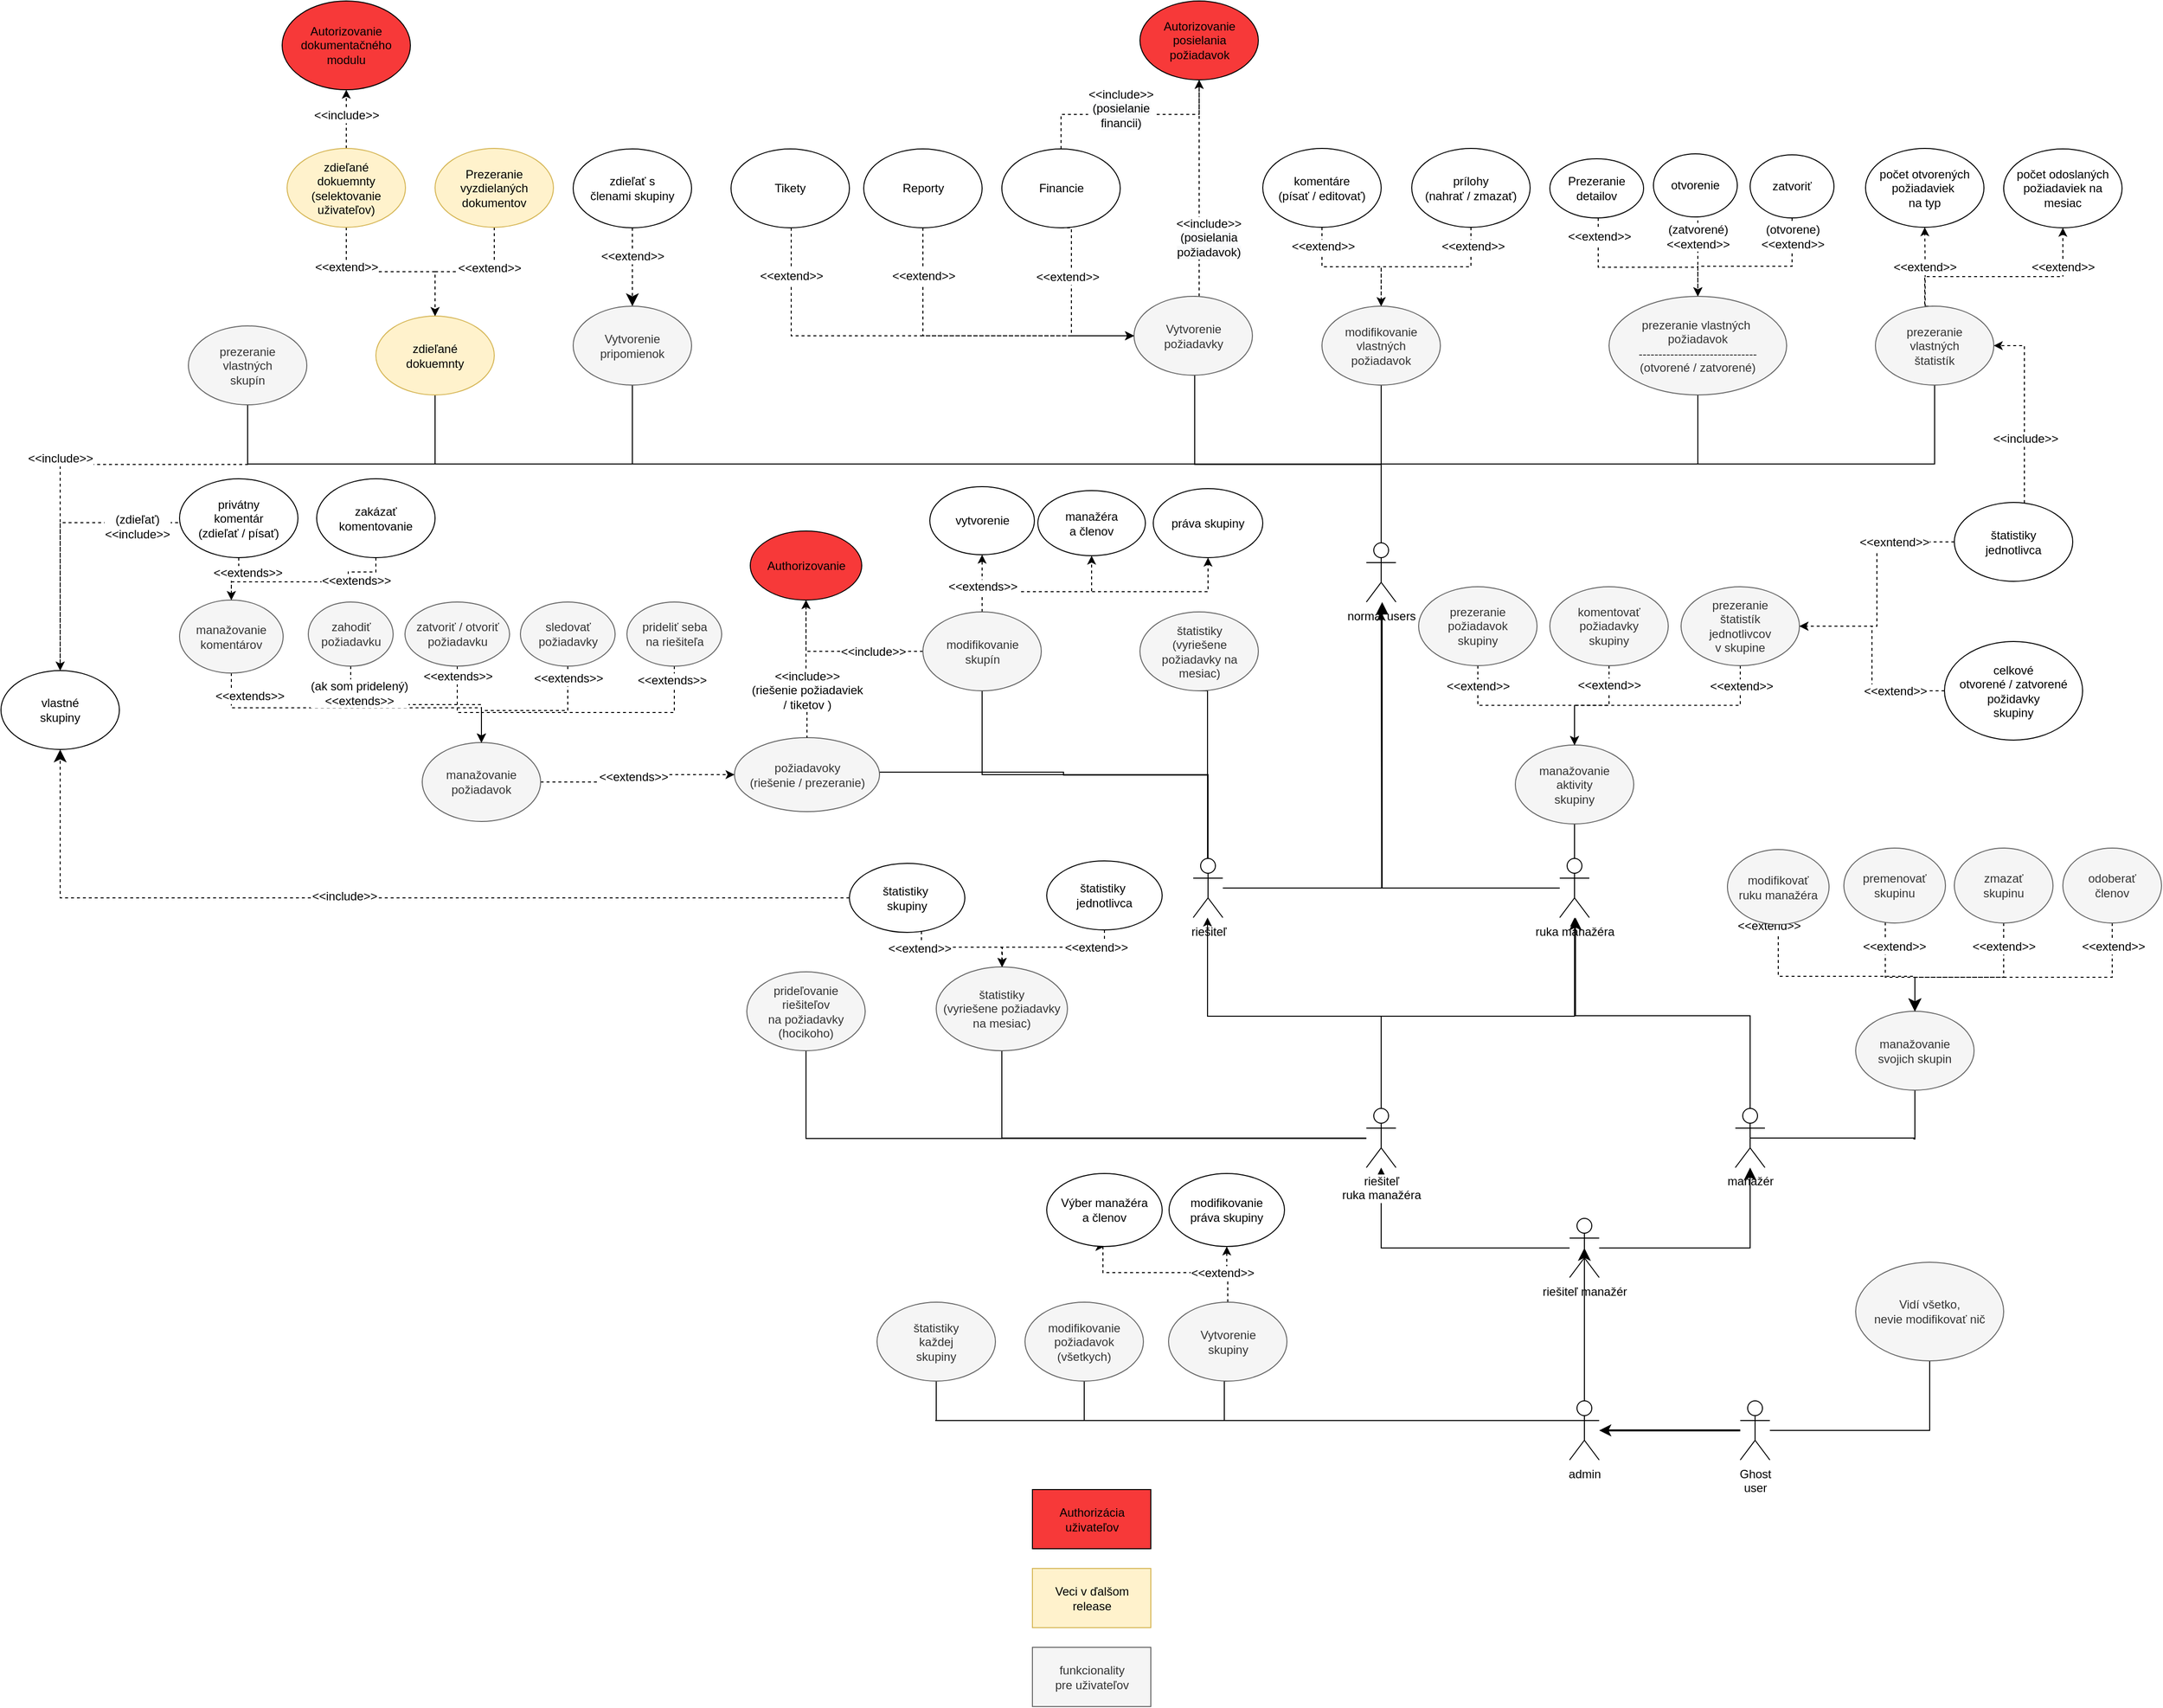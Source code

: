 <mxfile version="12.3.9" pages="1"><diagram id="qzOLsZja5bKLI_6DtxqJ" name="Page-1"><mxGraphModel dx="2032" dy="1845" grid="1" gridSize="10" guides="1" tooltips="1" connect="1" arrows="1" fold="1" page="1" pageScale="1" pageWidth="827" pageHeight="1169" math="0" shadow="0"><root><mxCell id="0"/><mxCell id="1" parent="0"/><mxCell id="8R5QVo8FvuowAcpIAPAM-26" style="edgeStyle=orthogonalEdgeStyle;rounded=0;orthogonalLoop=1;jettySize=auto;html=1;entryX=0.5;entryY=1;entryDx=0;entryDy=0;endArrow=none;endFill=0;" parent="1" source="8R5QVo8FvuowAcpIAPAM-1" target="8R5QVo8FvuowAcpIAPAM-10" edge="1"><mxGeometry relative="1" as="geometry"><Array as="points"><mxPoint x="719" y="-119"/><mxPoint x="530" y="-119"/><mxPoint x="530" y="-210"/></Array></mxGeometry></mxCell><mxCell id="8R5QVo8FvuowAcpIAPAM-52" style="edgeStyle=orthogonalEdgeStyle;rounded=0;orthogonalLoop=1;jettySize=auto;html=1;entryX=0.5;entryY=1;entryDx=0;entryDy=0;endArrow=none;endFill=0;exitX=0.5;exitY=0;exitDx=0;exitDy=0;exitPerimeter=0;" parent="1" source="8R5QVo8FvuowAcpIAPAM-1" target="8R5QVo8FvuowAcpIAPAM-51" edge="1"><mxGeometry relative="1" as="geometry"><Array as="points"><mxPoint x="719" y="-119.5"/><mxPoint x="-40" y="-119.5"/></Array></mxGeometry></mxCell><mxCell id="8R5QVo8FvuowAcpIAPAM-74" style="edgeStyle=orthogonalEdgeStyle;rounded=0;orthogonalLoop=1;jettySize=auto;html=1;startArrow=none;startFill=0;endArrow=none;endFill=0;endSize=6;exitX=0.5;exitY=0;exitDx=0;exitDy=0;exitPerimeter=0;entryX=0.5;entryY=1;entryDx=0;entryDy=0;" parent="1" source="8R5QVo8FvuowAcpIAPAM-1" target="8R5QVo8FvuowAcpIAPAM-73" edge="1"><mxGeometry relative="1" as="geometry"><Array as="points"><mxPoint x="719" y="-119.5"/><mxPoint x="-430" y="-119.5"/></Array></mxGeometry></mxCell><mxCell id="8R5QVo8FvuowAcpIAPAM-140" style="edgeStyle=orthogonalEdgeStyle;rounded=0;orthogonalLoop=1;jettySize=auto;html=1;startArrow=none;startFill=0;endArrow=none;endFill=0;endSize=6;entryX=0.5;entryY=1;entryDx=0;entryDy=0;" parent="1" source="8R5QVo8FvuowAcpIAPAM-1" target="8R5QVo8FvuowAcpIAPAM-137" edge="1"><mxGeometry relative="1" as="geometry"><Array as="points"><mxPoint x="719" y="-119.5"/><mxPoint x="1280" y="-119.5"/></Array></mxGeometry></mxCell><mxCell id="8R5QVo8FvuowAcpIAPAM-1" value="normal users" style="shape=umlActor;verticalLabelPosition=bottom;labelBackgroundColor=#ffffff;verticalAlign=top;html=1;outlineConnect=0;" parent="1" vertex="1"><mxGeometry x="704" y="-39.5" width="30" height="60" as="geometry"/></mxCell><mxCell id="8R5QVo8FvuowAcpIAPAM-130" style="edgeStyle=orthogonalEdgeStyle;rounded=0;orthogonalLoop=1;jettySize=auto;html=1;startArrow=none;startFill=0;endArrow=classic;endFill=1;endSize=6;" parent="1" source="8R5QVo8FvuowAcpIAPAM-4" edge="1"><mxGeometry relative="1" as="geometry"><mxPoint x="719" y="30.5" as="targetPoint"/></mxGeometry></mxCell><mxCell id="8R5QVo8FvuowAcpIAPAM-155" style="edgeStyle=orthogonalEdgeStyle;rounded=0;orthogonalLoop=1;jettySize=auto;html=1;entryX=0.5;entryY=1;entryDx=0;entryDy=0;startArrow=none;startFill=0;endArrow=none;endFill=0;endSize=6;" parent="1" source="8R5QVo8FvuowAcpIAPAM-4" target="8R5QVo8FvuowAcpIAPAM-131" edge="1"><mxGeometry relative="1" as="geometry"/></mxCell><mxCell id="8R5QVo8FvuowAcpIAPAM-4" value="ruka manažéra" style="shape=umlActor;verticalLabelPosition=bottom;labelBackgroundColor=#ffffff;verticalAlign=top;html=1;outlineConnect=0;" parent="1" vertex="1"><mxGeometry x="900" y="280.5" width="30" height="60" as="geometry"/></mxCell><mxCell id="8R5QVo8FvuowAcpIAPAM-157" style="edgeStyle=orthogonalEdgeStyle;rounded=0;orthogonalLoop=1;jettySize=auto;html=1;startArrow=none;startFill=0;endArrow=classic;endFill=1;endSize=10;exitX=0.5;exitY=0;exitDx=0;exitDy=0;exitPerimeter=0;" parent="1" source="8R5QVo8FvuowAcpIAPAM-5" target="8R5QVo8FvuowAcpIAPAM-4" edge="1"><mxGeometry relative="1" as="geometry"><Array as="points"><mxPoint x="1093" y="440"/><mxPoint x="916" y="440"/></Array></mxGeometry></mxCell><mxCell id="8R5QVo8FvuowAcpIAPAM-5" value="manažér" style="shape=umlActor;verticalLabelPosition=bottom;labelBackgroundColor=#ffffff;verticalAlign=top;html=1;outlineConnect=0;" parent="1" vertex="1"><mxGeometry x="1078" y="534" width="30" height="60" as="geometry"/></mxCell><mxCell id="8R5QVo8FvuowAcpIAPAM-58" style="edgeStyle=orthogonalEdgeStyle;rounded=0;orthogonalLoop=1;jettySize=auto;html=1;entryX=1;entryY=0.5;entryDx=0;entryDy=0;endArrow=none;endFill=0;exitX=0.5;exitY=0;exitDx=0;exitDy=0;exitPerimeter=0;" parent="1" source="8R5QVo8FvuowAcpIAPAM-6" target="8R5QVo8FvuowAcpIAPAM-53" edge="1"><mxGeometry relative="1" as="geometry"><Array as="points"><mxPoint x="543" y="196"/><mxPoint x="397" y="196"/><mxPoint x="397" y="193"/><mxPoint x="210" y="193"/></Array></mxGeometry></mxCell><mxCell id="8R5QVo8FvuowAcpIAPAM-59" style="edgeStyle=orthogonalEdgeStyle;rounded=0;orthogonalLoop=1;jettySize=auto;html=1;endArrow=block;endFill=1;startArrow=none;startFill=0;endSize=10;" parent="1" source="8R5QVo8FvuowAcpIAPAM-6" edge="1"><mxGeometry relative="1" as="geometry"><mxPoint x="720" y="20.5" as="targetPoint"/><Array as="points"><mxPoint x="720" y="310.5"/></Array></mxGeometry></mxCell><mxCell id="9gxvOzGLf1Xta_eEJzg0-15" style="edgeStyle=orthogonalEdgeStyle;rounded=0;orthogonalLoop=1;jettySize=auto;html=1;entryX=0.5;entryY=1;entryDx=0;entryDy=0;endArrow=none;endFill=0;exitX=0.5;exitY=0;exitDx=0;exitDy=0;exitPerimeter=0;" edge="1" parent="1" source="8R5QVo8FvuowAcpIAPAM-6" target="9gxvOzGLf1Xta_eEJzg0-9"><mxGeometry relative="1" as="geometry"/></mxCell><mxCell id="8R5QVo8FvuowAcpIAPAM-6" value="riešiteľ" style="shape=umlActor;verticalLabelPosition=bottom;labelBackgroundColor=#ffffff;verticalAlign=top;html=1;outlineConnect=0;" parent="1" vertex="1"><mxGeometry x="528.5" y="280.5" width="30" height="60" as="geometry"/></mxCell><mxCell id="8R5QVo8FvuowAcpIAPAM-158" style="edgeStyle=orthogonalEdgeStyle;rounded=0;orthogonalLoop=1;jettySize=auto;html=1;startArrow=none;startFill=0;endArrow=classic;endFill=1;endSize=10;" parent="1" source="8R5QVo8FvuowAcpIAPAM-7" target="8R5QVo8FvuowAcpIAPAM-198" edge="1"><mxGeometry relative="1" as="geometry"/></mxCell><mxCell id="8R5QVo8FvuowAcpIAPAM-250" style="edgeStyle=orthogonalEdgeStyle;rounded=0;orthogonalLoop=1;jettySize=auto;html=1;startArrow=none;startFill=0;endArrow=classic;endFill=1;endSize=10;" parent="1" source="8R5QVo8FvuowAcpIAPAM-7" target="8R5QVo8FvuowAcpIAPAM-5" edge="1"><mxGeometry relative="1" as="geometry"/></mxCell><mxCell id="8R5QVo8FvuowAcpIAPAM-7" value="riešiteľ manažér" style="shape=umlActor;verticalLabelPosition=bottom;labelBackgroundColor=#ffffff;verticalAlign=top;html=1;outlineConnect=0;" parent="1" vertex="1"><mxGeometry x="910" y="645.5" width="30" height="60" as="geometry"/></mxCell><mxCell id="8R5QVo8FvuowAcpIAPAM-160" style="edgeStyle=orthogonalEdgeStyle;rounded=0;orthogonalLoop=1;jettySize=auto;html=1;entryX=0.5;entryY=0.5;entryDx=0;entryDy=0;entryPerimeter=0;startArrow=none;startFill=0;endArrow=classic;endFill=1;endSize=10;" parent="1" source="8R5QVo8FvuowAcpIAPAM-8" target="8R5QVo8FvuowAcpIAPAM-7" edge="1"><mxGeometry relative="1" as="geometry"/></mxCell><mxCell id="8R5QVo8FvuowAcpIAPAM-8" value="admin" style="shape=umlActor;verticalLabelPosition=bottom;labelBackgroundColor=#ffffff;verticalAlign=top;html=1;outlineConnect=0;" parent="1" vertex="1"><mxGeometry x="910" y="830.5" width="30" height="60" as="geometry"/></mxCell><mxCell id="8R5QVo8FvuowAcpIAPAM-37" style="edgeStyle=orthogonalEdgeStyle;rounded=0;orthogonalLoop=1;jettySize=auto;html=1;entryX=0.5;entryY=1;entryDx=0;entryDy=0;endArrow=classic;endFill=1;dashed=1;exitX=0.5;exitY=0;exitDx=0;exitDy=0;" parent="1" source="8R5QVo8FvuowAcpIAPAM-10" target="8R5QVo8FvuowAcpIAPAM-15" edge="1"><mxGeometry relative="1" as="geometry"><Array as="points"><mxPoint x="534" y="-289"/></Array></mxGeometry></mxCell><mxCell id="8R5QVo8FvuowAcpIAPAM-38" value="&amp;lt;&amp;lt;include&amp;gt;&amp;gt;&lt;br&gt;(&lt;span style=&quot;white-space: normal ; background-color: rgb(248 , 249 , 250)&quot;&gt;posielania&lt;/span&gt;&lt;br style=&quot;white-space: normal ; background-color: rgb(248 , 249 , 250)&quot;&gt;&lt;span style=&quot;white-space: normal ; background-color: rgb(248 , 249 , 250)&quot;&gt;požiadavok)&lt;/span&gt;" style="text;html=1;align=center;verticalAlign=middle;resizable=0;points=[];;labelBackgroundColor=#ffffff;" parent="8R5QVo8FvuowAcpIAPAM-37" vertex="1" connectable="0"><mxGeometry x="-0.187" y="-33" relative="1" as="geometry"><mxPoint x="-23.5" y="25.5" as="offset"/></mxGeometry></mxCell><mxCell id="8R5QVo8FvuowAcpIAPAM-10" value="Vytvorenie&lt;br&gt;požiadavky" style="ellipse;whiteSpace=wrap;html=1;fillColor=#f5f5f5;strokeColor=#666666;fontColor=#333333;" parent="1" vertex="1"><mxGeometry x="468.5" y="-289.5" width="120" height="80" as="geometry"/></mxCell><mxCell id="8R5QVo8FvuowAcpIAPAM-39" style="edgeStyle=orthogonalEdgeStyle;rounded=0;orthogonalLoop=1;jettySize=auto;html=1;entryX=0;entryY=0.5;entryDx=0;entryDy=0;dashed=1;endArrow=classic;endFill=1;" parent="1" source="8R5QVo8FvuowAcpIAPAM-11" target="8R5QVo8FvuowAcpIAPAM-10" edge="1"><mxGeometry relative="1" as="geometry"><mxPoint x="404.912" y="-219.294" as="targetPoint"/><Array as="points"><mxPoint x="121" y="-249.5"/></Array></mxGeometry></mxCell><mxCell id="8R5QVo8FvuowAcpIAPAM-40" value="&amp;lt;&amp;lt;extend&amp;gt;&amp;gt;" style="text;html=1;align=center;verticalAlign=middle;resizable=0;points=[];;labelBackgroundColor=#ffffff;" parent="8R5QVo8FvuowAcpIAPAM-39" vertex="1" connectable="0"><mxGeometry x="-0.414" y="-18" relative="1" as="geometry"><mxPoint x="-24.5" y="-78.5" as="offset"/></mxGeometry></mxCell><mxCell id="8R5QVo8FvuowAcpIAPAM-11" value="Tikety" style="ellipse;whiteSpace=wrap;html=1;" parent="1" vertex="1"><mxGeometry x="60" y="-439" width="120" height="80" as="geometry"/></mxCell><mxCell id="8R5QVo8FvuowAcpIAPAM-54" style="edgeStyle=orthogonalEdgeStyle;rounded=0;orthogonalLoop=1;jettySize=auto;html=1;endArrow=classic;endFill=1;dashed=1;entryX=0;entryY=0.5;entryDx=0;entryDy=0;exitX=0.5;exitY=1;exitDx=0;exitDy=0;" parent="1" source="8R5QVo8FvuowAcpIAPAM-12" target="8R5QVo8FvuowAcpIAPAM-10" edge="1"><mxGeometry relative="1" as="geometry"><mxPoint x="404.912" y="-219.294" as="targetPoint"/><Array as="points"><mxPoint x="254" y="-249.5"/></Array></mxGeometry></mxCell><mxCell id="8R5QVo8FvuowAcpIAPAM-55" value="&amp;lt;&amp;lt;extend&amp;gt;&amp;gt;" style="text;html=1;align=center;verticalAlign=middle;resizable=0;points=[];;labelBackgroundColor=#ffffff;" parent="8R5QVo8FvuowAcpIAPAM-54" vertex="1" connectable="0"><mxGeometry x="-0.392" y="-1" relative="1" as="geometry"><mxPoint x="1.5" y="-49.5" as="offset"/></mxGeometry></mxCell><mxCell id="8R5QVo8FvuowAcpIAPAM-12" value="Reporty" style="ellipse;whiteSpace=wrap;html=1;" parent="1" vertex="1"><mxGeometry x="194.5" y="-439" width="120" height="80" as="geometry"/></mxCell><mxCell id="8R5QVo8FvuowAcpIAPAM-43" style="edgeStyle=orthogonalEdgeStyle;rounded=0;orthogonalLoop=1;jettySize=auto;html=1;dashed=1;endArrow=classic;endFill=1;entryX=0;entryY=0.5;entryDx=0;entryDy=0;exitX=0.5;exitY=1;exitDx=0;exitDy=0;" parent="1" source="8R5QVo8FvuowAcpIAPAM-13" target="8R5QVo8FvuowAcpIAPAM-10" edge="1"><mxGeometry relative="1" as="geometry"><mxPoint x="404.912" y="-219.294" as="targetPoint"/><Array as="points"><mxPoint x="405" y="-359.5"/><mxPoint x="405" y="-249.5"/></Array></mxGeometry></mxCell><mxCell id="8R5QVo8FvuowAcpIAPAM-44" value="&amp;lt;&amp;lt;extend&amp;gt;&amp;gt;" style="text;html=1;align=center;verticalAlign=middle;resizable=0;points=[];;labelBackgroundColor=#ffffff;" parent="8R5QVo8FvuowAcpIAPAM-43" vertex="1" connectable="0"><mxGeometry x="0.109" y="-3" relative="1" as="geometry"><mxPoint x="-1" y="-42" as="offset"/></mxGeometry></mxCell><mxCell id="8R5QVo8FvuowAcpIAPAM-45" style="edgeStyle=orthogonalEdgeStyle;rounded=0;orthogonalLoop=1;jettySize=auto;html=1;entryX=0.5;entryY=1;entryDx=0;entryDy=0;dashed=1;endArrow=classic;endFill=1;exitX=0.5;exitY=0;exitDx=0;exitDy=0;" parent="1" source="8R5QVo8FvuowAcpIAPAM-13" target="8R5QVo8FvuowAcpIAPAM-15" edge="1"><mxGeometry relative="1" as="geometry"><mxPoint x="394.167" y="-508.667" as="targetPoint"/></mxGeometry></mxCell><mxCell id="8R5QVo8FvuowAcpIAPAM-46" value="&amp;lt;&amp;lt;include&amp;gt;&amp;gt;&lt;br&gt;(&lt;span style=&quot;white-space: normal ; background-color: rgb(248 , 249 , 250)&quot;&gt;posielanie&lt;/span&gt;&lt;br style=&quot;white-space: normal ; background-color: rgb(248 , 249 , 250)&quot;&gt;&lt;span style=&quot;white-space: normal ; background-color: rgb(248 , 249 , 250)&quot;&gt;financii)&lt;/span&gt;" style="text;html=1;align=center;verticalAlign=middle;resizable=0;points=[];;labelBackgroundColor=#ffffff;" parent="8R5QVo8FvuowAcpIAPAM-45" vertex="1" connectable="0"><mxGeometry x="-0.112" y="5" relative="1" as="geometry"><mxPoint x="2" y="-1.5" as="offset"/></mxGeometry></mxCell><mxCell id="8R5QVo8FvuowAcpIAPAM-13" value="Financie" style="ellipse;whiteSpace=wrap;html=1;" parent="1" vertex="1"><mxGeometry x="334.5" y="-439" width="120" height="80" as="geometry"/></mxCell><mxCell id="8R5QVo8FvuowAcpIAPAM-15" value="Autorizovanie&lt;br&gt;posielania&lt;br&gt;požiadavok" style="ellipse;whiteSpace=wrap;html=1;fillColor=#F73939;" parent="1" vertex="1"><mxGeometry x="474.5" y="-589" width="120" height="80" as="geometry"/></mxCell><mxCell id="8R5QVo8FvuowAcpIAPAM-82" style="edgeStyle=orthogonalEdgeStyle;rounded=0;orthogonalLoop=1;jettySize=auto;html=1;entryX=0.5;entryY=0;entryDx=0;entryDy=0;dashed=1;startArrow=none;startFill=0;endArrow=classic;endFill=1;endSize=6;" parent="1" source="8R5QVo8FvuowAcpIAPAM-27" target="8R5QVo8FvuowAcpIAPAM-80" edge="1"><mxGeometry relative="1" as="geometry"><Array as="points"><mxPoint x="939" y="-319"/><mxPoint x="1040" y="-319"/></Array></mxGeometry></mxCell><mxCell id="8R5QVo8FvuowAcpIAPAM-89" value="&amp;lt;&amp;lt;extend&amp;gt;&amp;gt;" style="text;html=1;align=center;verticalAlign=middle;resizable=0;points=[];;labelBackgroundColor=#ffffff;" parent="8R5QVo8FvuowAcpIAPAM-82" vertex="1" connectable="0"><mxGeometry x="-0.445" y="2" relative="1" as="geometry"><mxPoint x="0.5" y="-29" as="offset"/></mxGeometry></mxCell><mxCell id="8R5QVo8FvuowAcpIAPAM-27" value="Prezeranie&lt;br&gt;detailov" style="ellipse;whiteSpace=wrap;html=1;" parent="1" vertex="1"><mxGeometry x="890" y="-429" width="95" height="60" as="geometry"/></mxCell><mxCell id="8R5QVo8FvuowAcpIAPAM-84" style="edgeStyle=orthogonalEdgeStyle;rounded=0;orthogonalLoop=1;jettySize=auto;html=1;entryX=0.5;entryY=0;entryDx=0;entryDy=0;dashed=1;startArrow=none;startFill=0;endArrow=classic;endFill=1;endSize=6;" parent="1" source="8R5QVo8FvuowAcpIAPAM-28" target="8R5QVo8FvuowAcpIAPAM-79" edge="1"><mxGeometry relative="1" as="geometry"/></mxCell><mxCell id="8R5QVo8FvuowAcpIAPAM-87" value="&amp;lt;&amp;lt;extend&amp;gt;&amp;gt;" style="text;html=1;align=center;verticalAlign=middle;resizable=0;points=[];;labelBackgroundColor=#ffffff;" parent="8R5QVo8FvuowAcpIAPAM-84" vertex="1" connectable="0"><mxGeometry x="-0.466" y="10" relative="1" as="geometry"><mxPoint x="-9.5" y="-18" as="offset"/></mxGeometry></mxCell><mxCell id="8R5QVo8FvuowAcpIAPAM-28" value="komentáre&lt;br&gt;(písať / editovať)" style="ellipse;whiteSpace=wrap;html=1;" parent="1" vertex="1"><mxGeometry x="599" y="-439.5" width="120" height="80" as="geometry"/></mxCell><mxCell id="8R5QVo8FvuowAcpIAPAM-83" style="edgeStyle=orthogonalEdgeStyle;rounded=0;orthogonalLoop=1;jettySize=auto;html=1;dashed=1;startArrow=none;startFill=0;endArrow=classic;endFill=1;endSize=6;" parent="1" source="8R5QVo8FvuowAcpIAPAM-29" target="8R5QVo8FvuowAcpIAPAM-79" edge="1"><mxGeometry relative="1" as="geometry"/></mxCell><mxCell id="8R5QVo8FvuowAcpIAPAM-88" value="&amp;lt;&amp;lt;extend&amp;gt;&amp;gt;" style="text;html=1;align=center;verticalAlign=middle;resizable=0;points=[];;labelBackgroundColor=#ffffff;" parent="8R5QVo8FvuowAcpIAPAM-83" vertex="1" connectable="0"><mxGeometry x="-0.483" y="-16" relative="1" as="geometry"><mxPoint x="5.5" y="-5" as="offset"/></mxGeometry></mxCell><mxCell id="8R5QVo8FvuowAcpIAPAM-29" value="prílohy&lt;br&gt;(nahrať / zmazať)" style="ellipse;whiteSpace=wrap;html=1;" parent="1" vertex="1"><mxGeometry x="750" y="-439.5" width="120" height="80" as="geometry"/></mxCell><mxCell id="8R5QVo8FvuowAcpIAPAM-235" style="edgeStyle=orthogonalEdgeStyle;rounded=0;orthogonalLoop=1;jettySize=auto;html=1;entryX=0.5;entryY=0;entryDx=0;entryDy=0;dashed=1;startArrow=none;startFill=0;endArrow=classic;endFill=1;endSize=6;" parent="1" source="8R5QVo8FvuowAcpIAPAM-34" target="8R5QVo8FvuowAcpIAPAM-226" edge="1"><mxGeometry relative="1" as="geometry"/></mxCell><mxCell id="8R5QVo8FvuowAcpIAPAM-237" value="&amp;lt;&amp;lt;extend&amp;gt;&amp;gt;" style="text;html=1;align=center;verticalAlign=middle;resizable=0;points=[];;labelBackgroundColor=#ffffff;" parent="8R5QVo8FvuowAcpIAPAM-235" vertex="1" connectable="0"><mxGeometry x="-0.444" y="-5" relative="1" as="geometry"><mxPoint as="offset"/></mxGeometry></mxCell><mxCell id="8R5QVo8FvuowAcpIAPAM-34" value="Prezeranie&lt;br&gt;vyzdielaných&lt;br&gt;dokumentov" style="ellipse;whiteSpace=wrap;html=1;fillColor=#fff2cc;strokeColor=#d6b656;" parent="1" vertex="1"><mxGeometry x="-240" y="-439.5" width="120" height="80" as="geometry"/></mxCell><mxCell id="8R5QVo8FvuowAcpIAPAM-35" value="Veci v ďalšom&lt;br&gt;release" style="rounded=0;whiteSpace=wrap;html=1;fillColor=#fff2cc;strokeColor=#d6b656;" parent="1" vertex="1"><mxGeometry x="365.5" y="1000.5" width="120" height="60" as="geometry"/></mxCell><mxCell id="8R5QVo8FvuowAcpIAPAM-51" value="Vytvorenie&lt;br&gt;pripomienok" style="ellipse;whiteSpace=wrap;html=1;fillColor=#f5f5f5;strokeColor=#666666;fontColor=#333333;" parent="1" vertex="1"><mxGeometry x="-100" y="-279.5" width="120" height="80" as="geometry"/></mxCell><mxCell id="8R5QVo8FvuowAcpIAPAM-53" value="požiadavoky&lt;br&gt;(riešenie / prezeranie)" style="ellipse;whiteSpace=wrap;html=1;fillColor=#f5f5f5;strokeColor=#666666;fontColor=#333333;" parent="1" vertex="1"><mxGeometry x="63.5" y="158" width="147" height="75" as="geometry"/></mxCell><mxCell id="8R5QVo8FvuowAcpIAPAM-62" style="edgeStyle=orthogonalEdgeStyle;rounded=0;orthogonalLoop=1;jettySize=auto;html=1;startArrow=classic;startFill=1;endArrow=none;endFill=0;endSize=6;dashed=1;exitX=0.5;exitY=1;exitDx=0;exitDy=0;" parent="1" source="9gxvOzGLf1Xta_eEJzg0-20" target="8R5QVo8FvuowAcpIAPAM-53" edge="1"><mxGeometry relative="1" as="geometry"><mxPoint x="137.412" y="87.941" as="sourcePoint"/></mxGeometry></mxCell><mxCell id="8R5QVo8FvuowAcpIAPAM-63" value="&amp;lt;&amp;lt;include&amp;gt;&amp;gt;&lt;br&gt;(riešenie požiadaviek&lt;br&gt;/ tiketov )" style="text;html=1;align=center;verticalAlign=middle;resizable=0;points=[];;labelBackgroundColor=#ffffff;" parent="8R5QVo8FvuowAcpIAPAM-62" vertex="1" connectable="0"><mxGeometry x="-0.314" y="31" relative="1" as="geometry"><mxPoint x="-30" y="43.5" as="offset"/></mxGeometry></mxCell><mxCell id="8R5QVo8FvuowAcpIAPAM-66" value="Authorizácia&lt;br&gt;uživateľov" style="rounded=0;whiteSpace=wrap;html=1;fillColor=#F73939;" parent="1" vertex="1"><mxGeometry x="365.5" y="920.5" width="120" height="60" as="geometry"/></mxCell><mxCell id="8R5QVo8FvuowAcpIAPAM-113" style="edgeStyle=orthogonalEdgeStyle;rounded=0;orthogonalLoop=1;jettySize=auto;html=1;entryX=0.5;entryY=0;entryDx=0;entryDy=0;dashed=1;startArrow=none;startFill=0;endArrow=classic;endFill=1;endSize=6;" parent="1" source="8R5QVo8FvuowAcpIAPAM-69" target="8R5QVo8FvuowAcpIAPAM-102" edge="1"><mxGeometry relative="1" as="geometry"/></mxCell><mxCell id="8R5QVo8FvuowAcpIAPAM-116" value="&amp;lt;&amp;lt;extends&amp;gt;&amp;gt;" style="text;html=1;align=center;verticalAlign=middle;resizable=0;points=[];;labelBackgroundColor=#ffffff;" parent="8R5QVo8FvuowAcpIAPAM-113" vertex="1" connectable="0"><mxGeometry x="-0.396" y="24" relative="1" as="geometry"><mxPoint x="-15" y="-0.5" as="offset"/></mxGeometry></mxCell><mxCell id="8R5QVo8FvuowAcpIAPAM-127" style="edgeStyle=orthogonalEdgeStyle;rounded=0;orthogonalLoop=1;jettySize=auto;html=1;entryX=0.5;entryY=0;entryDx=0;entryDy=0;dashed=1;startArrow=none;startFill=0;endArrow=classic;endFill=1;endSize=6;exitX=0;exitY=0.5;exitDx=0;exitDy=0;" parent="1" source="8R5QVo8FvuowAcpIAPAM-69" target="8R5QVo8FvuowAcpIAPAM-91" edge="1"><mxGeometry relative="1" as="geometry"><Array as="points"><mxPoint x="-445" y="-63"/><mxPoint x="-470" y="-63"/><mxPoint x="-470" y="-60"/><mxPoint x="-620" y="-60"/></Array></mxGeometry></mxCell><mxCell id="8R5QVo8FvuowAcpIAPAM-128" value="(zdieľať)&lt;br&gt;&amp;lt;&amp;lt;include&amp;gt;&amp;gt;" style="text;html=1;align=center;verticalAlign=middle;resizable=0;points=[];;labelBackgroundColor=#ffffff;" parent="8R5QVo8FvuowAcpIAPAM-127" vertex="1" connectable="0"><mxGeometry x="-0.172" y="-4" relative="1" as="geometry"><mxPoint x="3.5" y="7.5" as="offset"/></mxGeometry></mxCell><mxCell id="8R5QVo8FvuowAcpIAPAM-69" value="privátny&lt;br&gt;komentár&lt;br&gt;(zdieľať / písať)" style="ellipse;whiteSpace=wrap;html=1;" parent="1" vertex="1"><mxGeometry x="-499" y="-104.5" width="120" height="80" as="geometry"/></mxCell><mxCell id="8R5QVo8FvuowAcpIAPAM-92" style="edgeStyle=orthogonalEdgeStyle;rounded=0;orthogonalLoop=1;jettySize=auto;html=1;startArrow=none;startFill=0;endArrow=classic;endFill=1;endSize=6;dashed=1;exitX=0.5;exitY=1;exitDx=0;exitDy=0;" parent="1" source="8R5QVo8FvuowAcpIAPAM-73" target="8R5QVo8FvuowAcpIAPAM-91" edge="1"><mxGeometry relative="1" as="geometry"><Array as="points"><mxPoint x="-430" y="-119"/><mxPoint x="-620" y="-119"/></Array></mxGeometry></mxCell><mxCell id="8R5QVo8FvuowAcpIAPAM-99" value="&amp;lt;&amp;lt;include&amp;gt;&amp;gt;" style="text;html=1;align=center;verticalAlign=middle;resizable=0;points=[];;labelBackgroundColor=#ffffff;" parent="8R5QVo8FvuowAcpIAPAM-92" vertex="1" connectable="0"><mxGeometry x="0.164" y="1" relative="1" as="geometry"><mxPoint x="-1" y="-23" as="offset"/></mxGeometry></mxCell><mxCell id="8R5QVo8FvuowAcpIAPAM-73" value="prezeranie&lt;br&gt;vlastných&lt;br&gt;skupín" style="ellipse;whiteSpace=wrap;html=1;fillColor=#f5f5f5;strokeColor=#666666;fontColor=#333333;" parent="1" vertex="1"><mxGeometry x="-490" y="-259.5" width="120" height="80" as="geometry"/></mxCell><mxCell id="8R5QVo8FvuowAcpIAPAM-81" style="edgeStyle=orthogonalEdgeStyle;rounded=0;orthogonalLoop=1;jettySize=auto;html=1;entryX=0.5;entryY=0;entryDx=0;entryDy=0;dashed=1;startArrow=none;startFill=0;endArrow=classic;endFill=1;endSize=6;exitX=0.5;exitY=1;exitDx=0;exitDy=0;" parent="1" source="8R5QVo8FvuowAcpIAPAM-75" target="8R5QVo8FvuowAcpIAPAM-80" edge="1"><mxGeometry relative="1" as="geometry"><Array as="points"><mxPoint x="1040" y="-370"/></Array></mxGeometry></mxCell><mxCell id="8R5QVo8FvuowAcpIAPAM-90" value="(zatvorené)&lt;br&gt;&amp;lt;&amp;lt;extend&amp;gt;&amp;gt;" style="text;html=1;align=center;verticalAlign=middle;resizable=0;points=[];;labelBackgroundColor=#ffffff;" parent="8R5QVo8FvuowAcpIAPAM-81" vertex="1" connectable="0"><mxGeometry x="-0.6" y="-16" relative="1" as="geometry"><mxPoint x="16" y="5.5" as="offset"/></mxGeometry></mxCell><mxCell id="8R5QVo8FvuowAcpIAPAM-75" value="otvorenie" style="ellipse;whiteSpace=wrap;html=1;fillColor=#FFFFFF;" parent="1" vertex="1"><mxGeometry x="995" y="-434" width="85" height="64" as="geometry"/></mxCell><mxCell id="8R5QVo8FvuowAcpIAPAM-85" style="edgeStyle=orthogonalEdgeStyle;rounded=0;orthogonalLoop=1;jettySize=auto;html=1;entryX=0.5;entryY=0;entryDx=0;entryDy=0;entryPerimeter=0;startArrow=none;startFill=0;endArrow=none;endFill=0;endSize=6;" parent="1" source="8R5QVo8FvuowAcpIAPAM-79" target="8R5QVo8FvuowAcpIAPAM-1" edge="1"><mxGeometry relative="1" as="geometry"><Array as="points"><mxPoint x="719" y="-159.5"/><mxPoint x="719" y="-159.5"/></Array></mxGeometry></mxCell><mxCell id="8R5QVo8FvuowAcpIAPAM-79" value="modifikovanie&lt;br&gt;vlastných&lt;br&gt;požiadavok" style="ellipse;whiteSpace=wrap;html=1;fillColor=#f5f5f5;strokeColor=#666666;fontColor=#333333;" parent="1" vertex="1"><mxGeometry x="659" y="-279.5" width="120" height="80" as="geometry"/></mxCell><mxCell id="8R5QVo8FvuowAcpIAPAM-86" style="edgeStyle=orthogonalEdgeStyle;rounded=0;orthogonalLoop=1;jettySize=auto;html=1;entryX=0.5;entryY=0;entryDx=0;entryDy=0;entryPerimeter=0;startArrow=none;startFill=0;endArrow=none;endFill=0;endSize=6;exitX=0.5;exitY=1;exitDx=0;exitDy=0;" parent="1" source="8R5QVo8FvuowAcpIAPAM-80" target="8R5QVo8FvuowAcpIAPAM-1" edge="1"><mxGeometry relative="1" as="geometry"><Array as="points"><mxPoint x="1040" y="-119.5"/><mxPoint x="719" y="-119.5"/></Array></mxGeometry></mxCell><mxCell id="8R5QVo8FvuowAcpIAPAM-80" value="prezeranie vlastných&amp;nbsp;&lt;br&gt;požiadavok&lt;br&gt;------------------------------&lt;br&gt;(otvorené / zatvorené)" style="ellipse;whiteSpace=wrap;html=1;fillColor=#f5f5f5;strokeColor=#666666;fontColor=#333333;" parent="1" vertex="1"><mxGeometry x="950" y="-289.5" width="180" height="100" as="geometry"/></mxCell><mxCell id="8R5QVo8FvuowAcpIAPAM-91" value="vlastné&lt;br&gt;skupiny" style="ellipse;whiteSpace=wrap;html=1;fillColor=#FFFFFF;" parent="1" vertex="1"><mxGeometry x="-680" y="90" width="120" height="80" as="geometry"/></mxCell><mxCell id="8R5QVo8FvuowAcpIAPAM-183" style="edgeStyle=orthogonalEdgeStyle;rounded=0;orthogonalLoop=1;jettySize=auto;html=1;entryX=0;entryY=0.5;entryDx=0;entryDy=0;dashed=1;startArrow=none;startFill=0;endArrow=classic;endFill=1;endSize=6;exitX=1;exitY=0.5;exitDx=0;exitDy=0;" parent="1" source="8R5QVo8FvuowAcpIAPAM-100" target="8R5QVo8FvuowAcpIAPAM-53" edge="1"><mxGeometry relative="1" as="geometry"><Array as="points"><mxPoint x="-23" y="203"/></Array></mxGeometry></mxCell><mxCell id="8R5QVo8FvuowAcpIAPAM-184" value="&amp;lt;&amp;lt;extends&amp;gt;&amp;gt;" style="text;html=1;align=center;verticalAlign=middle;resizable=0;points=[];;labelBackgroundColor=#ffffff;" parent="8R5QVo8FvuowAcpIAPAM-183" vertex="1" connectable="0"><mxGeometry x="-0.194" y="-1" relative="1" as="geometry"><mxPoint x="11.5" y="-6" as="offset"/></mxGeometry></mxCell><mxCell id="8R5QVo8FvuowAcpIAPAM-100" value="manažovanie&lt;br&gt;požiadavok" style="ellipse;whiteSpace=wrap;html=1;fillColor=#f5f5f5;strokeColor=#666666;fontColor=#333333;" parent="1" vertex="1"><mxGeometry x="-253" y="163" width="120" height="80" as="geometry"/></mxCell><mxCell id="8R5QVo8FvuowAcpIAPAM-117" style="edgeStyle=orthogonalEdgeStyle;rounded=0;orthogonalLoop=1;jettySize=auto;html=1;entryX=0.5;entryY=0;entryDx=0;entryDy=0;dashed=1;startArrow=none;startFill=0;endArrow=classic;endFill=1;endSize=6;exitX=0.5;exitY=1;exitDx=0;exitDy=0;" parent="1" source="8R5QVo8FvuowAcpIAPAM-102" target="8R5QVo8FvuowAcpIAPAM-100" edge="1"><mxGeometry relative="1" as="geometry"/></mxCell><mxCell id="8R5QVo8FvuowAcpIAPAM-126" value="&amp;lt;&amp;lt;extends&amp;gt;&amp;gt;" style="text;html=1;align=center;verticalAlign=middle;resizable=0;points=[];;labelBackgroundColor=#ffffff;" parent="8R5QVo8FvuowAcpIAPAM-117" vertex="1" connectable="0"><mxGeometry x="-0.23" y="-1" relative="1" as="geometry"><mxPoint x="-71" y="-13" as="offset"/></mxGeometry></mxCell><mxCell id="8R5QVo8FvuowAcpIAPAM-102" value="manažovanie&lt;br&gt;komentárov" style="ellipse;whiteSpace=wrap;html=1;fillColor=#f5f5f5;strokeColor=#666666;fontColor=#333333;" parent="1" vertex="1"><mxGeometry x="-499" y="18.5" width="105" height="74" as="geometry"/></mxCell><mxCell id="8R5QVo8FvuowAcpIAPAM-118" style="edgeStyle=orthogonalEdgeStyle;rounded=0;orthogonalLoop=1;jettySize=auto;html=1;entryX=0.5;entryY=0;entryDx=0;entryDy=0;dashed=1;startArrow=none;startFill=0;endArrow=classic;endFill=1;endSize=6;exitX=0.5;exitY=1;exitDx=0;exitDy=0;" parent="1" source="8R5QVo8FvuowAcpIAPAM-103" target="8R5QVo8FvuowAcpIAPAM-100" edge="1"><mxGeometry relative="1" as="geometry"><Array as="points"><mxPoint x="-217.5" y="132.5"/><mxPoint x="-193.5" y="132.5"/></Array></mxGeometry></mxCell><mxCell id="8R5QVo8FvuowAcpIAPAM-239" value="&amp;lt;&amp;lt;extends&amp;gt;&amp;gt;" style="text;html=1;align=center;verticalAlign=middle;resizable=0;points=[];;labelBackgroundColor=#ffffff;" parent="8R5QVo8FvuowAcpIAPAM-118" vertex="1" connectable="0"><mxGeometry x="-0.646" y="1" relative="1" as="geometry"><mxPoint x="-1" y="-7.5" as="offset"/></mxGeometry></mxCell><mxCell id="8R5QVo8FvuowAcpIAPAM-103" value="zatvoriť / otvoriť&lt;br&gt;požiadavku" style="ellipse;whiteSpace=wrap;html=1;fillColor=#f5f5f5;strokeColor=#666666;fontColor=#333333;" parent="1" vertex="1"><mxGeometry x="-270.5" y="20.5" width="106" height="65" as="geometry"/></mxCell><mxCell id="8R5QVo8FvuowAcpIAPAM-108" style="edgeStyle=orthogonalEdgeStyle;rounded=0;orthogonalLoop=1;jettySize=auto;html=1;entryX=0.5;entryY=0;entryDx=0;entryDy=0;dashed=1;startArrow=none;startFill=0;endArrow=classic;endFill=1;endSize=6;exitX=0.5;exitY=1;exitDx=0;exitDy=0;" parent="1" source="8R5QVo8FvuowAcpIAPAM-104" target="8R5QVo8FvuowAcpIAPAM-102" edge="1"><mxGeometry relative="1" as="geometry"><mxPoint x="-242" y="-24.5" as="sourcePoint"/><Array as="points"><mxPoint x="-300" y="-10"/><mxPoint x="-328" y="-10"/><mxPoint x="-328"/><mxPoint x="-446"/></Array></mxGeometry></mxCell><mxCell id="8R5QVo8FvuowAcpIAPAM-114" value="&amp;lt;&amp;lt;extends&amp;gt;&amp;gt;" style="text;html=1;align=center;verticalAlign=middle;resizable=0;points=[];;labelBackgroundColor=#ffffff;" parent="8R5QVo8FvuowAcpIAPAM-108" vertex="1" connectable="0"><mxGeometry x="-0.318" y="4" relative="1" as="geometry"><mxPoint x="20" y="-5.5" as="offset"/></mxGeometry></mxCell><mxCell id="8R5QVo8FvuowAcpIAPAM-104" value="zakázať&lt;br&gt;komentovanie" style="ellipse;whiteSpace=wrap;html=1;fillColor=#FFFFFF;" parent="1" vertex="1"><mxGeometry x="-360" y="-104.5" width="120" height="80" as="geometry"/></mxCell><mxCell id="8R5QVo8FvuowAcpIAPAM-121" style="edgeStyle=orthogonalEdgeStyle;rounded=0;orthogonalLoop=1;jettySize=auto;html=1;entryX=0.5;entryY=0;entryDx=0;entryDy=0;dashed=1;startArrow=none;startFill=0;endArrow=classic;endFill=1;endSize=6;exitX=0.5;exitY=1;exitDx=0;exitDy=0;" parent="1" source="8R5QVo8FvuowAcpIAPAM-107" target="8R5QVo8FvuowAcpIAPAM-100" edge="1"><mxGeometry relative="1" as="geometry"><Array as="points"><mxPoint x="-325.5" y="124.5"/><mxPoint x="-193.5" y="124.5"/></Array></mxGeometry></mxCell><mxCell id="8R5QVo8FvuowAcpIAPAM-124" value="(ak som pridelený)&lt;br&gt;&amp;lt;&amp;lt;extends&amp;gt;&amp;gt;" style="text;html=1;align=center;verticalAlign=middle;resizable=0;points=[];;labelBackgroundColor=#ffffff;" parent="8R5QVo8FvuowAcpIAPAM-121" vertex="1" connectable="0"><mxGeometry x="-0.652" y="-5" relative="1" as="geometry"><mxPoint x="13" y="-9.5" as="offset"/></mxGeometry></mxCell><mxCell id="8R5QVo8FvuowAcpIAPAM-107" value="zahodiť&lt;br&gt;požiadavku" style="ellipse;whiteSpace=wrap;html=1;fillColor=#f5f5f5;strokeColor=#666666;fontColor=#333333;" parent="1" vertex="1"><mxGeometry x="-368.5" y="20.5" width="86" height="65" as="geometry"/></mxCell><mxCell id="8R5QVo8FvuowAcpIAPAM-131" value="manažovanie&lt;br&gt;aktivity&lt;br&gt;skupiny" style="ellipse;whiteSpace=wrap;html=1;fillColor=#f5f5f5;strokeColor=#666666;fontColor=#333333;" parent="1" vertex="1"><mxGeometry x="855" y="165.5" width="120" height="80" as="geometry"/></mxCell><mxCell id="8R5QVo8FvuowAcpIAPAM-146" style="edgeStyle=orthogonalEdgeStyle;rounded=0;orthogonalLoop=1;jettySize=auto;html=1;entryX=0.5;entryY=0;entryDx=0;entryDy=0;dashed=1;startArrow=none;startFill=0;endArrow=classic;endFill=1;endSize=6;" parent="1" source="8R5QVo8FvuowAcpIAPAM-132" target="8R5QVo8FvuowAcpIAPAM-131" edge="1"><mxGeometry relative="1" as="geometry"/></mxCell><mxCell id="8R5QVo8FvuowAcpIAPAM-152" value="&amp;lt;&amp;lt;extend&amp;gt;&amp;gt;" style="text;html=1;align=center;verticalAlign=middle;resizable=0;points=[];;labelBackgroundColor=#ffffff;" parent="8R5QVo8FvuowAcpIAPAM-146" vertex="1" connectable="0"><mxGeometry x="-0.651" y="17" relative="1" as="geometry"><mxPoint x="-17.5" y="-10" as="offset"/></mxGeometry></mxCell><mxCell id="8R5QVo8FvuowAcpIAPAM-132" value="prezeranie&lt;br&gt;požiadavok&lt;br&gt;skupiny" style="ellipse;whiteSpace=wrap;html=1;fillColor=#f5f5f5;strokeColor=#666666;fontColor=#333333;" parent="1" vertex="1"><mxGeometry x="757" y="5" width="120" height="80" as="geometry"/></mxCell><mxCell id="8R5QVo8FvuowAcpIAPAM-147" style="edgeStyle=orthogonalEdgeStyle;rounded=0;orthogonalLoop=1;jettySize=auto;html=1;entryX=0.5;entryY=0;entryDx=0;entryDy=0;dashed=1;startArrow=none;startFill=0;endArrow=classic;endFill=1;endSize=6;" parent="1" source="8R5QVo8FvuowAcpIAPAM-133" target="8R5QVo8FvuowAcpIAPAM-131" edge="1"><mxGeometry relative="1" as="geometry"/></mxCell><mxCell id="8R5QVo8FvuowAcpIAPAM-151" value="&amp;lt;&amp;lt;extend&amp;gt;&amp;gt;" style="text;html=1;align=center;verticalAlign=middle;resizable=0;points=[];;labelBackgroundColor=#ffffff;" parent="8R5QVo8FvuowAcpIAPAM-147" vertex="1" connectable="0"><mxGeometry x="-0.332" relative="1" as="geometry"><mxPoint x="-0.5" y="-18.5" as="offset"/></mxGeometry></mxCell><mxCell id="8R5QVo8FvuowAcpIAPAM-133" value="komentovať&lt;br&gt;požiadavky&lt;br&gt;skupiny" style="ellipse;whiteSpace=wrap;html=1;fillColor=#f5f5f5;strokeColor=#666666;fontColor=#333333;" parent="1" vertex="1"><mxGeometry x="890" y="5" width="120" height="80" as="geometry"/></mxCell><mxCell id="8R5QVo8FvuowAcpIAPAM-181" style="edgeStyle=orthogonalEdgeStyle;rounded=0;orthogonalLoop=1;jettySize=auto;html=1;entryX=0.5;entryY=0;entryDx=0;entryDy=0;dashed=1;startArrow=none;startFill=0;endArrow=classic;endFill=1;endSize=6;exitX=0.5;exitY=1;exitDx=0;exitDy=0;" parent="1" source="8R5QVo8FvuowAcpIAPAM-134" target="8R5QVo8FvuowAcpIAPAM-100" edge="1"><mxGeometry relative="1" as="geometry"><Array as="points"><mxPoint x="-105.5" y="130.5"/><mxPoint x="-193.5" y="130.5"/></Array></mxGeometry></mxCell><mxCell id="8R5QVo8FvuowAcpIAPAM-182" value="&amp;lt;&amp;lt;extends&amp;gt;&amp;gt;" style="text;html=1;align=center;verticalAlign=middle;resizable=0;points=[];;labelBackgroundColor=#ffffff;" parent="8R5QVo8FvuowAcpIAPAM-181" vertex="1" connectable="0"><mxGeometry x="-0.647" y="1" relative="1" as="geometry"><mxPoint x="-1" y="-16.5" as="offset"/></mxGeometry></mxCell><mxCell id="8R5QVo8FvuowAcpIAPAM-134" value="sledovať&lt;br&gt;požiadavky" style="ellipse;whiteSpace=wrap;html=1;fillColor=#f5f5f5;strokeColor=#666666;fontColor=#333333;" parent="1" vertex="1"><mxGeometry x="-153.5" y="20.5" width="96" height="65" as="geometry"/></mxCell><mxCell id="8R5QVo8FvuowAcpIAPAM-148" style="edgeStyle=orthogonalEdgeStyle;rounded=0;orthogonalLoop=1;jettySize=auto;html=1;entryX=0.5;entryY=0;entryDx=0;entryDy=0;dashed=1;startArrow=none;startFill=0;endArrow=classic;endFill=1;endSize=6;exitX=0.5;exitY=1;exitDx=0;exitDy=0;" parent="1" source="8R5QVo8FvuowAcpIAPAM-136" target="8R5QVo8FvuowAcpIAPAM-131" edge="1"><mxGeometry relative="1" as="geometry"/></mxCell><mxCell id="8R5QVo8FvuowAcpIAPAM-150" value="&amp;lt;&amp;lt;extend&amp;gt;&amp;gt;" style="text;html=1;align=center;verticalAlign=middle;resizable=0;points=[];;labelBackgroundColor=#ffffff;" parent="8R5QVo8FvuowAcpIAPAM-148" vertex="1" connectable="0"><mxGeometry x="-0.255" y="-2" relative="1" as="geometry"><mxPoint x="52.5" y="-17.5" as="offset"/></mxGeometry></mxCell><mxCell id="8R5QVo8FvuowAcpIAPAM-136" value="prezeranie&lt;br&gt;štatistík&lt;br&gt;jednotlivcov&lt;br&gt;v skupine" style="ellipse;whiteSpace=wrap;html=1;fillColor=#f5f5f5;strokeColor=#666666;fontColor=#333333;" parent="1" vertex="1"><mxGeometry x="1023" y="5" width="120" height="80" as="geometry"/></mxCell><mxCell id="8R5QVo8FvuowAcpIAPAM-141" style="edgeStyle=orthogonalEdgeStyle;rounded=0;orthogonalLoop=1;jettySize=auto;html=1;entryX=0.5;entryY=1;entryDx=0;entryDy=0;startArrow=none;startFill=0;endArrow=classic;endFill=1;endSize=6;dashed=1;exitX=0.42;exitY=0.004;exitDx=0;exitDy=0;exitPerimeter=0;" parent="1" source="8R5QVo8FvuowAcpIAPAM-137" target="8R5QVo8FvuowAcpIAPAM-138" edge="1"><mxGeometry relative="1" as="geometry"/></mxCell><mxCell id="8R5QVo8FvuowAcpIAPAM-143" value="&amp;lt;&amp;lt;extend&amp;gt;&amp;gt;" style="text;html=1;align=center;verticalAlign=middle;resizable=0;points=[];;labelBackgroundColor=#ffffff;" parent="8R5QVo8FvuowAcpIAPAM-141" vertex="1" connectable="0"><mxGeometry x="0.273" y="-1" relative="1" as="geometry"><mxPoint x="-1" y="11.5" as="offset"/></mxGeometry></mxCell><mxCell id="8R5QVo8FvuowAcpIAPAM-142" style="edgeStyle=orthogonalEdgeStyle;rounded=0;orthogonalLoop=1;jettySize=auto;html=1;entryX=0.5;entryY=1;entryDx=0;entryDy=0;dashed=1;startArrow=none;startFill=0;endArrow=classic;endFill=1;endSize=6;exitX=0.5;exitY=0;exitDx=0;exitDy=0;" parent="1" source="8R5QVo8FvuowAcpIAPAM-137" target="8R5QVo8FvuowAcpIAPAM-139" edge="1"><mxGeometry relative="1" as="geometry"><Array as="points"><mxPoint x="1270" y="-279.5"/><mxPoint x="1270" y="-309.5"/><mxPoint x="1410" y="-309.5"/></Array></mxGeometry></mxCell><mxCell id="8R5QVo8FvuowAcpIAPAM-144" value="&amp;lt;&amp;lt;extend&amp;gt;&amp;gt;" style="text;html=1;align=center;verticalAlign=middle;resizable=0;points=[];;labelBackgroundColor=#ffffff;" parent="8R5QVo8FvuowAcpIAPAM-142" vertex="1" connectable="0"><mxGeometry x="0.174" y="3" relative="1" as="geometry"><mxPoint x="45.5" y="-6.5" as="offset"/></mxGeometry></mxCell><mxCell id="8R5QVo8FvuowAcpIAPAM-137" value="prezeranie&lt;br&gt;vlastných&lt;br&gt;štatistík" style="ellipse;whiteSpace=wrap;html=1;fillColor=#f5f5f5;strokeColor=#666666;fontColor=#333333;" parent="1" vertex="1"><mxGeometry x="1220" y="-279.5" width="120" height="80" as="geometry"/></mxCell><mxCell id="8R5QVo8FvuowAcpIAPAM-138" value="počet otvorených&lt;br&gt;požiadaviek&amp;nbsp;&lt;br&gt;na typ" style="ellipse;whiteSpace=wrap;html=1;fillColor=#FFFFFF;" parent="1" vertex="1"><mxGeometry x="1210" y="-439.5" width="120" height="80" as="geometry"/></mxCell><mxCell id="8R5QVo8FvuowAcpIAPAM-139" value="počet odoslaných&lt;br&gt;požiadaviek na&lt;br&gt;mesiac" style="ellipse;whiteSpace=wrap;html=1;fillColor=#FFFFFF;" parent="1" vertex="1"><mxGeometry x="1350" y="-439" width="120" height="80" as="geometry"/></mxCell><mxCell id="8R5QVo8FvuowAcpIAPAM-257" style="edgeStyle=orthogonalEdgeStyle;rounded=0;orthogonalLoop=1;jettySize=auto;html=1;entryX=0.5;entryY=0.5;entryDx=0;entryDy=0;entryPerimeter=0;startArrow=none;startFill=0;endArrow=none;endFill=0;endSize=10;exitX=0.5;exitY=1;exitDx=0;exitDy=0;" parent="1" source="8R5QVo8FvuowAcpIAPAM-145" target="8R5QVo8FvuowAcpIAPAM-5" edge="1"><mxGeometry relative="1" as="geometry"><Array as="points"><mxPoint x="1259" y="565"/></Array></mxGeometry></mxCell><mxCell id="8R5QVo8FvuowAcpIAPAM-145" value="manažovanie&lt;br&gt;svojich skupin" style="ellipse;whiteSpace=wrap;html=1;fillColor=#f5f5f5;strokeColor=#666666;fontColor=#333333;" parent="1" vertex="1"><mxGeometry x="1200" y="435.5" width="120" height="80" as="geometry"/></mxCell><mxCell id="8R5QVo8FvuowAcpIAPAM-164" style="edgeStyle=orthogonalEdgeStyle;rounded=0;orthogonalLoop=1;jettySize=auto;html=1;entryX=0.5;entryY=0;entryDx=0;entryDy=0;startArrow=none;startFill=0;endArrow=classic;endFill=1;endSize=10;dashed=1;" parent="1" source="8R5QVo8FvuowAcpIAPAM-161" target="8R5QVo8FvuowAcpIAPAM-145" edge="1"><mxGeometry relative="1" as="geometry"><Array as="points"><mxPoint x="1230" y="401"/><mxPoint x="1260" y="401"/></Array></mxGeometry></mxCell><mxCell id="8R5QVo8FvuowAcpIAPAM-171" value="&amp;lt;&amp;lt;extend&amp;gt;&amp;gt;" style="text;html=1;align=center;verticalAlign=middle;resizable=0;points=[];;labelBackgroundColor=#ffffff;" parent="8R5QVo8FvuowAcpIAPAM-164" vertex="1" connectable="0"><mxGeometry x="-0.512" y="28" relative="1" as="geometry"><mxPoint x="-19" y="-5" as="offset"/></mxGeometry></mxCell><mxCell id="8R5QVo8FvuowAcpIAPAM-161" value="premenovať&lt;br&gt;skupinu" style="ellipse;whiteSpace=wrap;html=1;fillColor=#f5f5f5;strokeColor=#666666;fontColor=#333333;" parent="1" vertex="1"><mxGeometry x="1188" y="270" width="103" height="76" as="geometry"/></mxCell><mxCell id="8R5QVo8FvuowAcpIAPAM-165" style="edgeStyle=orthogonalEdgeStyle;rounded=0;orthogonalLoop=1;jettySize=auto;html=1;dashed=1;startArrow=none;startFill=0;endArrow=classic;endFill=1;endSize=10;" parent="1" source="8R5QVo8FvuowAcpIAPAM-162" target="8R5QVo8FvuowAcpIAPAM-145" edge="1"><mxGeometry relative="1" as="geometry"><Array as="points"><mxPoint x="1350" y="401"/><mxPoint x="1260" y="401"/></Array></mxGeometry></mxCell><mxCell id="8R5QVo8FvuowAcpIAPAM-170" value="&amp;lt;&amp;lt;extend&amp;gt;&amp;gt;" style="text;html=1;align=center;verticalAlign=middle;resizable=0;points=[];;labelBackgroundColor=#ffffff;" parent="8R5QVo8FvuowAcpIAPAM-165" vertex="1" connectable="0"><mxGeometry x="-0.361" y="1" relative="1" as="geometry"><mxPoint x="2.5" y="-32" as="offset"/></mxGeometry></mxCell><mxCell id="8R5QVo8FvuowAcpIAPAM-162" value="zmazať&lt;br&gt;skupinu" style="ellipse;whiteSpace=wrap;html=1;fillColor=#f5f5f5;strokeColor=#666666;fontColor=#333333;" parent="1" vertex="1"><mxGeometry x="1300" y="270" width="100" height="76" as="geometry"/></mxCell><mxCell id="8R5QVo8FvuowAcpIAPAM-166" style="edgeStyle=orthogonalEdgeStyle;rounded=0;orthogonalLoop=1;jettySize=auto;html=1;entryX=0.5;entryY=0;entryDx=0;entryDy=0;dashed=1;startArrow=none;startFill=0;endArrow=classic;endFill=1;endSize=10;exitX=0.5;exitY=1;exitDx=0;exitDy=0;" parent="1" source="8R5QVo8FvuowAcpIAPAM-163" target="8R5QVo8FvuowAcpIAPAM-145" edge="1"><mxGeometry relative="1" as="geometry"><Array as="points"><mxPoint x="1460" y="401"/><mxPoint x="1260" y="401"/></Array></mxGeometry></mxCell><mxCell id="8R5QVo8FvuowAcpIAPAM-167" value="&amp;lt;&amp;lt;extend&amp;gt;&amp;gt;" style="text;html=1;align=center;verticalAlign=middle;resizable=0;points=[];;labelBackgroundColor=#ffffff;" parent="8R5QVo8FvuowAcpIAPAM-166" vertex="1" connectable="0"><mxGeometry x="-0.158" y="4" relative="1" as="geometry"><mxPoint x="67.5" y="-35" as="offset"/></mxGeometry></mxCell><mxCell id="8R5QVo8FvuowAcpIAPAM-163" value="odoberať&lt;br&gt;členov" style="ellipse;whiteSpace=wrap;html=1;fillColor=#f5f5f5;strokeColor=#666666;fontColor=#333333;" parent="1" vertex="1"><mxGeometry x="1410" y="270" width="100" height="76" as="geometry"/></mxCell><mxCell id="8R5QVo8FvuowAcpIAPAM-173" style="edgeStyle=orthogonalEdgeStyle;rounded=0;orthogonalLoop=1;jettySize=auto;html=1;dashed=1;startArrow=none;startFill=0;endArrow=classic;endFill=1;endSize=10;" parent="1" source="8R5QVo8FvuowAcpIAPAM-172" target="8R5QVo8FvuowAcpIAPAM-51" edge="1"><mxGeometry relative="1" as="geometry"/></mxCell><mxCell id="8R5QVo8FvuowAcpIAPAM-174" value="&amp;lt;&amp;lt;extend&amp;gt;&amp;gt;" style="text;html=1;align=center;verticalAlign=middle;resizable=0;points=[];;labelBackgroundColor=#ffffff;" parent="8R5QVo8FvuowAcpIAPAM-173" vertex="1" connectable="0"><mxGeometry x="-0.471" y="19" relative="1" as="geometry"><mxPoint x="-19" y="8" as="offset"/></mxGeometry></mxCell><mxCell id="8R5QVo8FvuowAcpIAPAM-172" value="zdieľať s&lt;br&gt;členami skupiny" style="ellipse;whiteSpace=wrap;html=1;fillColor=#FFFFFF;" parent="1" vertex="1"><mxGeometry x="-100" y="-439" width="120" height="80" as="geometry"/></mxCell><mxCell id="8R5QVo8FvuowAcpIAPAM-219" style="edgeStyle=orthogonalEdgeStyle;rounded=0;orthogonalLoop=1;jettySize=auto;html=1;entryX=0.5;entryY=0.5;entryDx=0;entryDy=0;entryPerimeter=0;startArrow=none;startFill=0;endArrow=none;endFill=0;endSize=6;exitX=0.5;exitY=1;exitDx=0;exitDy=0;" parent="1" source="8R5QVo8FvuowAcpIAPAM-177" target="8R5QVo8FvuowAcpIAPAM-8" edge="1"><mxGeometry relative="1" as="geometry"><Array as="points"><mxPoint x="417" y="850.5"/><mxPoint x="924" y="850.5"/></Array></mxGeometry></mxCell><mxCell id="8R5QVo8FvuowAcpIAPAM-177" value="modifikovanie&lt;br&gt;požiadavok&lt;br&gt;(všetkych)" style="ellipse;whiteSpace=wrap;html=1;fillColor=#f5f5f5;strokeColor=#666666;fontColor=#333333;" parent="1" vertex="1"><mxGeometry x="358" y="730.5" width="120" height="80" as="geometry"/></mxCell><mxCell id="8R5QVo8FvuowAcpIAPAM-220" style="edgeStyle=orthogonalEdgeStyle;rounded=0;orthogonalLoop=1;jettySize=auto;html=1;entryX=0.5;entryY=0.5;entryDx=0;entryDy=0;entryPerimeter=0;startArrow=none;startFill=0;endArrow=none;endFill=0;endSize=6;exitX=0.5;exitY=1;exitDx=0;exitDy=0;" parent="1" source="8R5QVo8FvuowAcpIAPAM-178" target="8R5QVo8FvuowAcpIAPAM-8" edge="1"><mxGeometry relative="1" as="geometry"><Array as="points"><mxPoint x="267" y="850.5"/><mxPoint x="924" y="850.5"/></Array></mxGeometry></mxCell><mxCell id="8R5QVo8FvuowAcpIAPAM-178" value="štatistiky&lt;br&gt;každej&lt;br&gt;skupiny" style="ellipse;whiteSpace=wrap;html=1;fillColor=#f5f5f5;strokeColor=#666666;fontColor=#333333;" parent="1" vertex="1"><mxGeometry x="208" y="730.5" width="120" height="80" as="geometry"/></mxCell><mxCell id="8R5QVo8FvuowAcpIAPAM-207" style="edgeStyle=orthogonalEdgeStyle;rounded=0;orthogonalLoop=1;jettySize=auto;html=1;startArrow=none;startFill=0;endArrow=classic;endFill=1;endSize=6;dashed=1;exitX=0.5;exitY=0;exitDx=0;exitDy=0;entryX=0.5;entryY=1;entryDx=0;entryDy=0;" parent="1" source="8R5QVo8FvuowAcpIAPAM-179" target="8R5QVo8FvuowAcpIAPAM-206" edge="1"><mxGeometry relative="1" as="geometry"><Array as="points"><mxPoint x="563" y="700.5"/><mxPoint x="437" y="700.5"/></Array></mxGeometry></mxCell><mxCell id="8R5QVo8FvuowAcpIAPAM-210" style="edgeStyle=orthogonalEdgeStyle;rounded=0;orthogonalLoop=1;jettySize=auto;html=1;dashed=1;startArrow=none;startFill=0;endArrow=classic;endFill=1;endSize=6;" parent="1" source="8R5QVo8FvuowAcpIAPAM-179" target="8R5QVo8FvuowAcpIAPAM-205" edge="1"><mxGeometry relative="1" as="geometry"/></mxCell><mxCell id="8R5QVo8FvuowAcpIAPAM-211" value="&amp;lt;&amp;lt;extend&amp;gt;&amp;gt;" style="text;html=1;align=center;verticalAlign=middle;resizable=0;points=[];;labelBackgroundColor=#ffffff;" parent="8R5QVo8FvuowAcpIAPAM-210" vertex="1" connectable="0"><mxGeometry x="0.293" y="-1" relative="1" as="geometry"><mxPoint x="-6" y="6.5" as="offset"/></mxGeometry></mxCell><mxCell id="8R5QVo8FvuowAcpIAPAM-223" style="edgeStyle=orthogonalEdgeStyle;rounded=0;orthogonalLoop=1;jettySize=auto;html=1;startArrow=none;startFill=0;endArrow=none;endFill=0;endSize=6;exitX=0.5;exitY=1;exitDx=0;exitDy=0;" parent="1" source="8R5QVo8FvuowAcpIAPAM-179" target="8R5QVo8FvuowAcpIAPAM-8" edge="1"><mxGeometry relative="1" as="geometry"><mxPoint x="870" y="855.5" as="targetPoint"/><Array as="points"><mxPoint x="560" y="810.5"/><mxPoint x="560" y="850.5"/></Array></mxGeometry></mxCell><mxCell id="8R5QVo8FvuowAcpIAPAM-179" value="Vytvorenie&lt;br&gt;skupiny" style="ellipse;whiteSpace=wrap;html=1;fillColor=#f5f5f5;strokeColor=#666666;fontColor=#333333;" parent="1" vertex="1"><mxGeometry x="503.5" y="730.5" width="120" height="80" as="geometry"/></mxCell><mxCell id="8R5QVo8FvuowAcpIAPAM-192" style="edgeStyle=orthogonalEdgeStyle;rounded=0;orthogonalLoop=1;jettySize=auto;html=1;entryX=1;entryY=0.5;entryDx=0;entryDy=0;dashed=1;startArrow=none;startFill=0;endArrow=classic;endFill=1;endSize=6;" parent="1" source="8R5QVo8FvuowAcpIAPAM-185" target="8R5QVo8FvuowAcpIAPAM-136" edge="1"><mxGeometry relative="1" as="geometry"/></mxCell><mxCell id="8R5QVo8FvuowAcpIAPAM-193" value="&amp;lt;&amp;lt;extend&amp;gt;&amp;gt;" style="text;html=1;align=center;verticalAlign=middle;resizable=0;points=[];;labelBackgroundColor=#ffffff;" parent="8R5QVo8FvuowAcpIAPAM-192" vertex="1" connectable="0"><mxGeometry x="-0.525" y="5" relative="1" as="geometry"><mxPoint y="-5" as="offset"/></mxGeometry></mxCell><mxCell id="8R5QVo8FvuowAcpIAPAM-185" value="celkové&lt;br&gt;otvorené / zatvorené&lt;br&gt;požidavky&lt;br&gt;skupiny" style="ellipse;whiteSpace=wrap;html=1;fillColor=#FFFFFF;" parent="1" vertex="1"><mxGeometry x="1290" y="60.5" width="140" height="100" as="geometry"/></mxCell><mxCell id="8R5QVo8FvuowAcpIAPAM-187" style="edgeStyle=orthogonalEdgeStyle;rounded=0;orthogonalLoop=1;jettySize=auto;html=1;entryX=1;entryY=0.5;entryDx=0;entryDy=0;dashed=1;startArrow=none;startFill=0;endArrow=classic;endFill=1;endSize=6;" parent="1" source="8R5QVo8FvuowAcpIAPAM-186" target="8R5QVo8FvuowAcpIAPAM-137" edge="1"><mxGeometry relative="1" as="geometry"><Array as="points"><mxPoint x="1371" y="-239.5"/></Array></mxGeometry></mxCell><mxCell id="8R5QVo8FvuowAcpIAPAM-188" value="&lt;span style=&quot;color: rgba(0 , 0 , 0 , 0) ; font-family: monospace ; font-size: 0px ; background-color: rgb(248 , 249 , 250)&quot;&gt;%3CmxGraphModel%3E%3Croot%3E%3CmxCell%20id%3D%220%22%2F%3E%3CmxCell%20id%3D%221%22%20parent%3D%220%22%2F%3E%3CmxCell%20id%3D%222%22%20value%3D%22premenova%C5%A5%26lt%3Bbr%26gt%3Bskupinu%22%20style%3D%22ellipse%3BwhiteSpace%3Dwrap%3Bhtml%3D1%3BfillColor%3D%23FFFFFF%3B%22%20vertex%3D%221%22%20parent%3D%221%22%3E%3CmxGeometry%20x%3D%22860%22%20y%3D%22500%22%20width%3D%22120%22%20height%3D%2280%22%20as%3D%22geometry%22%2F%3E%3C%2FmxCell%3E%3C%2Froot%3E%3C%2FmxGraphModel%3E&lt;/span&gt;&lt;span style=&quot;color: rgba(0 , 0 , 0 , 0) ; font-family: monospace ; font-size: 0px ; background-color: rgb(248 , 249 , 250)&quot;&gt;%3CmxGraphModel%3E%3Croot%3E%3CmxCell%20id%3D%220%22%2F%3E%3CmxCell%20id%3D%221%22%20parent%3D%220%22%2F%3E%3CmxCell%20id%3D%222%22%20value%3D%22premenova%C5%A5%26lt%3Bbr%26gt%3Bskupinu%22%20style%3D%22ellipse%3BwhiteSpace%3Dwrap%3Bhtml%3D1%3BfillColor%3D%23FFFFFF%3B%22%20vertex%3D%221%22%20parent%3D%221%22%3E%3CmxGeometry%20x%3D%22860%22%20y%3D%22500%22%20width%3D%22120%22%20height%3D%2280%22%20as%3D%22geometry%22%2F%3E%3C%2FmxCell%3E%3C%2Froot%3E%3C%2FmxGraphModel%3E&amp;lt;&amp;lt;inclu&lt;/span&gt;" style="text;html=1;align=center;verticalAlign=middle;resizable=0;points=[];;labelBackgroundColor=#ffffff;" parent="8R5QVo8FvuowAcpIAPAM-187" vertex="1" connectable="0"><mxGeometry x="-0.191" y="-1" relative="1" as="geometry"><mxPoint y="-1" as="offset"/></mxGeometry></mxCell><mxCell id="8R5QVo8FvuowAcpIAPAM-189" value="&amp;lt;&amp;lt;include&amp;gt;&amp;gt;" style="text;html=1;align=center;verticalAlign=middle;resizable=0;points=[];;labelBackgroundColor=#ffffff;" parent="8R5QVo8FvuowAcpIAPAM-187" vertex="1" connectable="0"><mxGeometry x="-0.321" y="-1" relative="1" as="geometry"><mxPoint y="-1" as="offset"/></mxGeometry></mxCell><mxCell id="8R5QVo8FvuowAcpIAPAM-191" style="edgeStyle=orthogonalEdgeStyle;rounded=0;orthogonalLoop=1;jettySize=auto;html=1;entryX=1;entryY=0.5;entryDx=0;entryDy=0;dashed=1;startArrow=none;startFill=0;endArrow=classic;endFill=1;endSize=6;" parent="1" source="8R5QVo8FvuowAcpIAPAM-186" target="8R5QVo8FvuowAcpIAPAM-136" edge="1"><mxGeometry relative="1" as="geometry"/></mxCell><mxCell id="8R5QVo8FvuowAcpIAPAM-194" value="&amp;lt;&amp;lt;exntend&amp;gt;&amp;gt;" style="text;html=1;align=center;verticalAlign=middle;resizable=0;points=[];;labelBackgroundColor=#ffffff;" parent="8R5QVo8FvuowAcpIAPAM-191" vertex="1" connectable="0"><mxGeometry x="-0.665" y="40" relative="1" as="geometry"><mxPoint x="-20.5" y="-40" as="offset"/></mxGeometry></mxCell><mxCell id="8R5QVo8FvuowAcpIAPAM-186" value="štatistiky&lt;br&gt;jednotlivca" style="ellipse;whiteSpace=wrap;html=1;fillColor=#FFFFFF;" parent="1" vertex="1"><mxGeometry x="1300" y="-80.5" width="120" height="80" as="geometry"/></mxCell><mxCell id="8R5QVo8FvuowAcpIAPAM-200" style="edgeStyle=orthogonalEdgeStyle;rounded=0;orthogonalLoop=1;jettySize=auto;html=1;startArrow=none;startFill=0;endArrow=none;endFill=0;endSize=6;exitX=0.5;exitY=1;exitDx=0;exitDy=0;" parent="1" source="8R5QVo8FvuowAcpIAPAM-196" target="8R5QVo8FvuowAcpIAPAM-198" edge="1"><mxGeometry relative="1" as="geometry"><Array as="points"><mxPoint x="136" y="564.5"/></Array></mxGeometry></mxCell><mxCell id="8R5QVo8FvuowAcpIAPAM-196" value="prideľovanie&lt;br&gt;riešiteľov&lt;br&gt;na požiadavky&lt;br&gt;(hocikoho)" style="ellipse;whiteSpace=wrap;html=1;fillColor=#f5f5f5;strokeColor=#666666;fontColor=#333333;" parent="1" vertex="1"><mxGeometry x="76" y="395.5" width="120" height="80" as="geometry"/></mxCell><mxCell id="8R5QVo8FvuowAcpIAPAM-201" style="edgeStyle=orthogonalEdgeStyle;rounded=0;orthogonalLoop=1;jettySize=auto;html=1;startArrow=none;startFill=0;endArrow=classic;endFill=1;endSize=6;exitX=0.5;exitY=0;exitDx=0;exitDy=0;exitPerimeter=0;" parent="1" source="8R5QVo8FvuowAcpIAPAM-198" target="8R5QVo8FvuowAcpIAPAM-6" edge="1"><mxGeometry relative="1" as="geometry"><Array as="points"><mxPoint x="719" y="440.5"/><mxPoint x="543" y="440.5"/></Array></mxGeometry></mxCell><mxCell id="8R5QVo8FvuowAcpIAPAM-204" style="edgeStyle=orthogonalEdgeStyle;rounded=0;orthogonalLoop=1;jettySize=auto;html=1;startArrow=none;startFill=0;endArrow=classic;endFill=1;endSize=6;" parent="1" source="8R5QVo8FvuowAcpIAPAM-198" target="8R5QVo8FvuowAcpIAPAM-4" edge="1"><mxGeometry relative="1" as="geometry"><Array as="points"><mxPoint x="719" y="440.5"/><mxPoint x="915" y="440.5"/></Array></mxGeometry></mxCell><mxCell id="8R5QVo8FvuowAcpIAPAM-218" style="edgeStyle=orthogonalEdgeStyle;rounded=0;orthogonalLoop=1;jettySize=auto;html=1;startArrow=none;startFill=0;endArrow=none;endFill=0;endSize=6;" parent="1" source="8R5QVo8FvuowAcpIAPAM-198" target="8R5QVo8FvuowAcpIAPAM-214" edge="1"><mxGeometry relative="1" as="geometry"/></mxCell><mxCell id="8R5QVo8FvuowAcpIAPAM-198" value="riešiteľ&lt;br&gt;ruka manažéra" style="shape=umlActor;verticalLabelPosition=bottom;labelBackgroundColor=#ffffff;verticalAlign=top;html=1;outlineConnect=0;fillColor=#FFFFFF;" parent="1" vertex="1"><mxGeometry x="704" y="534" width="30" height="60" as="geometry"/></mxCell><mxCell id="8R5QVo8FvuowAcpIAPAM-205" value="modifikovanie&lt;br&gt;práva skupiny" style="ellipse;whiteSpace=wrap;html=1;fillColor=#FFFFFF;" parent="1" vertex="1"><mxGeometry x="504" y="600" width="117" height="74" as="geometry"/></mxCell><mxCell id="8R5QVo8FvuowAcpIAPAM-206" value="Výber manažéra&lt;br&gt;a členov" style="ellipse;whiteSpace=wrap;html=1;fillColor=#FFFFFF;" parent="1" vertex="1"><mxGeometry x="380" y="600" width="117" height="74" as="geometry"/></mxCell><mxCell id="8R5QVo8FvuowAcpIAPAM-213" style="edgeStyle=orthogonalEdgeStyle;rounded=0;orthogonalLoop=1;jettySize=auto;html=1;startArrow=none;startFill=0;endArrow=none;endFill=0;endSize=6;exitX=0.5;exitY=1;exitDx=0;exitDy=0;" parent="1" source="8R5QVo8FvuowAcpIAPAM-212" target="8R5QVo8FvuowAcpIAPAM-6" edge="1"><mxGeometry relative="1" as="geometry"><mxPoint x="540" y="330.5" as="targetPoint"/><Array as="points"><mxPoint x="543" y="110"/></Array></mxGeometry></mxCell><mxCell id="8R5QVo8FvuowAcpIAPAM-212" value="štatistiky&lt;br&gt;(vyriešene požiadavky na mesiac)" style="ellipse;whiteSpace=wrap;html=1;fillColor=#f5f5f5;strokeColor=#666666;fontColor=#333333;" parent="1" vertex="1"><mxGeometry x="474.5" y="30.5" width="120" height="80" as="geometry"/></mxCell><mxCell id="8R5QVo8FvuowAcpIAPAM-214" value="štatistiky&lt;br&gt;(vyriešene požiadavky na mesiac)" style="ellipse;whiteSpace=wrap;html=1;fillColor=#f5f5f5;strokeColor=#666666;fontColor=#333333;" parent="1" vertex="1"><mxGeometry x="268" y="390.5" width="133" height="85" as="geometry"/></mxCell><mxCell id="8R5QVo8FvuowAcpIAPAM-216" style="edgeStyle=orthogonalEdgeStyle;rounded=0;orthogonalLoop=1;jettySize=auto;html=1;startArrow=none;startFill=0;endArrow=classic;endFill=1;endSize=6;dashed=1;" parent="1" source="8R5QVo8FvuowAcpIAPAM-215" target="8R5QVo8FvuowAcpIAPAM-214" edge="1"><mxGeometry relative="1" as="geometry"><Array as="points"><mxPoint x="438" y="370.5"/><mxPoint x="335" y="370.5"/></Array></mxGeometry></mxCell><mxCell id="8R5QVo8FvuowAcpIAPAM-217" value="&amp;lt;&amp;lt;extend&amp;gt;&amp;gt;" style="text;html=1;align=center;verticalAlign=middle;resizable=0;points=[];;labelBackgroundColor=#ffffff;" parent="8R5QVo8FvuowAcpIAPAM-216" vertex="1" connectable="0"><mxGeometry x="-0.137" y="5" relative="1" as="geometry"><mxPoint x="35" y="-5" as="offset"/></mxGeometry></mxCell><mxCell id="8R5QVo8FvuowAcpIAPAM-215" value="štatistiky&amp;nbsp;&lt;br&gt;jednotlivca" style="ellipse;whiteSpace=wrap;html=1;fillColor=#FFFFFF;" parent="1" vertex="1"><mxGeometry x="380" y="283" width="117" height="70" as="geometry"/></mxCell><mxCell id="8R5QVo8FvuowAcpIAPAM-238" style="edgeStyle=orthogonalEdgeStyle;rounded=0;orthogonalLoop=1;jettySize=auto;html=1;entryX=0.5;entryY=0;entryDx=0;entryDy=0;entryPerimeter=0;startArrow=none;startFill=0;endArrow=none;endFill=0;endSize=6;exitX=0.5;exitY=1;exitDx=0;exitDy=0;" parent="1" source="8R5QVo8FvuowAcpIAPAM-226" target="8R5QVo8FvuowAcpIAPAM-1" edge="1"><mxGeometry relative="1" as="geometry"><Array as="points"><mxPoint x="-240" y="-119.5"/><mxPoint x="719" y="-119.5"/></Array></mxGeometry></mxCell><mxCell id="8R5QVo8FvuowAcpIAPAM-226" value="zdieľané&lt;br&gt;dokuemnty" style="ellipse;whiteSpace=wrap;html=1;fillColor=#fff2cc;strokeColor=#d6b656;" parent="1" vertex="1"><mxGeometry x="-300" y="-269.5" width="120" height="80" as="geometry"/></mxCell><mxCell id="8R5QVo8FvuowAcpIAPAM-232" style="edgeStyle=orthogonalEdgeStyle;rounded=0;orthogonalLoop=1;jettySize=auto;html=1;entryX=0.5;entryY=1;entryDx=0;entryDy=0;startArrow=none;startFill=0;endArrow=classic;endFill=1;endSize=6;dashed=1;" parent="1" source="8R5QVo8FvuowAcpIAPAM-229" target="8R5QVo8FvuowAcpIAPAM-230" edge="1"><mxGeometry relative="1" as="geometry"/></mxCell><mxCell id="8R5QVo8FvuowAcpIAPAM-233" value="&amp;lt;&amp;lt;include&amp;gt;&amp;gt;" style="text;html=1;align=center;verticalAlign=middle;resizable=0;points=[];;labelBackgroundColor=#ffffff;" parent="8R5QVo8FvuowAcpIAPAM-232" vertex="1" connectable="0"><mxGeometry x="-0.317" y="-2" relative="1" as="geometry"><mxPoint x="-2.5" y="-13.5" as="offset"/></mxGeometry></mxCell><mxCell id="8R5QVo8FvuowAcpIAPAM-234" style="edgeStyle=orthogonalEdgeStyle;rounded=0;orthogonalLoop=1;jettySize=auto;html=1;dashed=1;startArrow=none;startFill=0;endArrow=classic;endFill=1;endSize=6;" parent="1" source="8R5QVo8FvuowAcpIAPAM-229" target="8R5QVo8FvuowAcpIAPAM-226" edge="1"><mxGeometry relative="1" as="geometry"/></mxCell><mxCell id="8R5QVo8FvuowAcpIAPAM-236" value="&amp;lt;&amp;lt;extend&amp;gt;&amp;gt;" style="text;html=1;align=center;verticalAlign=middle;resizable=0;points=[];;labelBackgroundColor=#ffffff;" parent="8R5QVo8FvuowAcpIAPAM-234" vertex="1" connectable="0"><mxGeometry x="-0.556" relative="1" as="geometry"><mxPoint as="offset"/></mxGeometry></mxCell><mxCell id="8R5QVo8FvuowAcpIAPAM-229" value="zdieľané&lt;br&gt;dokuemnty&lt;br&gt;(selektovanie uživateľov)" style="ellipse;whiteSpace=wrap;html=1;fillColor=#fff2cc;strokeColor=#d6b656;" parent="1" vertex="1"><mxGeometry x="-390" y="-439.5" width="120" height="80" as="geometry"/></mxCell><mxCell id="8R5QVo8FvuowAcpIAPAM-230" value="Autorizovanie&lt;br&gt;dokumentačného modulu" style="ellipse;whiteSpace=wrap;html=1;fillColor=#F73939;" parent="1" vertex="1"><mxGeometry x="-395" y="-589" width="130" height="90" as="geometry"/></mxCell><mxCell id="8R5QVo8FvuowAcpIAPAM-247" style="edgeStyle=orthogonalEdgeStyle;rounded=0;orthogonalLoop=1;jettySize=auto;html=1;entryX=0.5;entryY=0;entryDx=0;entryDy=0;startArrow=none;startFill=0;endArrow=classic;endFill=1;endSize=6;dashed=1;" parent="1" source="8R5QVo8FvuowAcpIAPAM-246" target="8R5QVo8FvuowAcpIAPAM-214" edge="1"><mxGeometry relative="1" as="geometry"><Array as="points"><mxPoint x="253" y="370.5"/><mxPoint x="335" y="370.5"/></Array></mxGeometry></mxCell><mxCell id="8R5QVo8FvuowAcpIAPAM-249" value="&amp;lt;&amp;lt;extend&amp;gt;&amp;gt;" style="text;html=1;align=center;verticalAlign=middle;resizable=0;points=[];;labelBackgroundColor=#ffffff;" parent="8R5QVo8FvuowAcpIAPAM-247" vertex="1" connectable="0"><mxGeometry x="-0.731" y="-1" relative="1" as="geometry"><mxPoint x="-2" y="0.5" as="offset"/></mxGeometry></mxCell><mxCell id="8R5QVo8FvuowAcpIAPAM-253" style="edgeStyle=orthogonalEdgeStyle;rounded=0;orthogonalLoop=1;jettySize=auto;html=1;startArrow=none;startFill=0;endArrow=classic;endFill=1;endSize=10;dashed=1;" parent="1" source="8R5QVo8FvuowAcpIAPAM-246" target="8R5QVo8FvuowAcpIAPAM-91" edge="1"><mxGeometry relative="1" as="geometry"/></mxCell><mxCell id="8R5QVo8FvuowAcpIAPAM-254" value="&amp;lt;&amp;lt;include&amp;gt;&amp;gt;" style="text;html=1;align=center;verticalAlign=middle;resizable=0;points=[];;labelBackgroundColor=#ffffff;" parent="8R5QVo8FvuowAcpIAPAM-253" vertex="1" connectable="0"><mxGeometry x="0.155" y="-7" relative="1" as="geometry"><mxPoint x="37" y="5" as="offset"/></mxGeometry></mxCell><mxCell id="8R5QVo8FvuowAcpIAPAM-246" value="štatistiky&amp;nbsp;&lt;br&gt;skupiny" style="ellipse;whiteSpace=wrap;html=1;fillColor=#FFFFFF;" parent="1" vertex="1"><mxGeometry x="180" y="285.5" width="117" height="70" as="geometry"/></mxCell><mxCell id="8R5QVo8FvuowAcpIAPAM-255" value="funkcionality&lt;br&gt;pre uživateľov" style="rounded=0;whiteSpace=wrap;html=1;fillColor=#f5f5f5;strokeColor=#666666;fontColor=#333333;" parent="1" vertex="1"><mxGeometry x="365.5" y="1080.5" width="120" height="60" as="geometry"/></mxCell><mxCell id="9gxvOzGLf1Xta_eEJzg0-2" style="edgeStyle=orthogonalEdgeStyle;rounded=0;orthogonalLoop=1;jettySize=auto;html=1;entryX=0.5;entryY=0;entryDx=0;entryDy=0;dashed=1;exitX=0.5;exitY=1;exitDx=0;exitDy=0;" edge="1" parent="1" source="9gxvOzGLf1Xta_eEJzg0-1" target="8R5QVo8FvuowAcpIAPAM-100"><mxGeometry relative="1" as="geometry"><Array as="points"><mxPoint x="2.5" y="132.5"/><mxPoint x="-193.5" y="132.5"/></Array></mxGeometry></mxCell><mxCell id="9gxvOzGLf1Xta_eEJzg0-12" value="&lt;span style=&quot;color: rgba(0 , 0 , 0 , 0) ; font-family: monospace ; font-size: 0px ; background-color: rgb(248 , 249 , 250)&quot;&gt;%3CmxGraphModel%3E%3Croot%3E%3CmxCell%20id%3D%220%22%2F%3E%3CmxCell%20id%3D%221%22%20parent%3D%220%22%2F%3E%3CmxCell%20id%3D%222%22%20value%3D%22%26amp%3Blt%3B%26amp%3Blt%3Bextends%26amp%3Bgt%3B%26amp%3Bgt%3B%22%20style%3D%22text%3Bhtml%3D1%3Balign%3Dcenter%3BverticalAlign%3Dmiddle%3Bresizable%3D0%3Bpoints%3D%5B%5D%3B%3BlabelBackgroundColor%3D%23ffffff%3B%22%20vertex%3D%221%22%20connectable%3D%220%22%20parent%3D%221%22%3E%3CmxGeometry%20x%3D%2211.828%22%20y%3D%2295.431%22%20as%3D%22geometry%22%3E%3CmxPoint%20x%3D%22-1%22%20y%3D%22-16.5%22%20as%3D%22offset%22%2F%3E%3C%2FmxGeometry%3E%3C%2FmxCell%3E%3C%2Froot%3E%3C%2FmxGraphModel%3E&lt;/span&gt;&lt;span style=&quot;color: rgba(0 , 0 , 0 , 0) ; font-family: monospace ; font-size: 0px ; background-color: rgb(248 , 249 , 250)&quot;&gt;%3CmxGraphModel%3E%3Croot%3E%3CmxCell%20id%3D%220%22%2F%3E%3CmxCell%20id%3D%221%22%20parent%3D%220%22%2F%3E%3CmxCell%20id%3D%222%22%20value%3D%22%26amp%3Blt%3B%26amp%3Blt%3Bextends%26amp%3Bgt%3B%26amp%3Bgt%3B%22%20style%3D%22text%3Bhtml%3D1%3Balign%3Dcenter%3BverticalAlign%3Dmiddle%3Bresizable%3D0%3Bpoints%3D%5B%5D%3B%3BlabelBackgroundColor%3D%23ffffff%3B%22%20vertex%3D%221%22%20connectable%3D%220%22%20parent%3D%221%22%3E%3CmxGeometry%20x%3D%2211.828%22%20y%3D%2295.431%22%20as%3D%22geometry%22%3E%3CmxPoint%20x%3D%22-1%22%20y%3D%22-16.5%22%20as%3D%22offset%22%2F%3E%3C%2FmxGeometry%3E%3C%2FmxCell%3E%3C%2Froot%3E%3C%2FmxGraphModel%3E&lt;/span&gt;" style="text;html=1;align=center;verticalAlign=middle;resizable=0;points=[];;labelBackgroundColor=#ffffff;" vertex="1" connectable="0" parent="9gxvOzGLf1Xta_eEJzg0-2"><mxGeometry x="-0.906" y="-1" relative="1" as="geometry"><mxPoint as="offset"/></mxGeometry></mxCell><mxCell id="9gxvOzGLf1Xta_eEJzg0-13" value="&amp;lt;&amp;lt;extends&amp;gt;&amp;gt;" style="text;html=1;align=center;verticalAlign=middle;resizable=0;points=[];;labelBackgroundColor=#ffffff;" vertex="1" connectable="0" parent="9gxvOzGLf1Xta_eEJzg0-2"><mxGeometry x="-0.896" y="-3" relative="1" as="geometry"><mxPoint as="offset"/></mxGeometry></mxCell><mxCell id="9gxvOzGLf1Xta_eEJzg0-1" value="prideliť seba&lt;br&gt;na riešiteľa" style="ellipse;whiteSpace=wrap;html=1;fillColor=#f5f5f5;strokeColor=#666666;fontColor=#333333;" vertex="1" parent="1"><mxGeometry x="-45.5" y="20.5" width="96" height="65" as="geometry"/></mxCell><mxCell id="9gxvOzGLf1Xta_eEJzg0-4" style="edgeStyle=orthogonalEdgeStyle;rounded=0;orthogonalLoop=1;jettySize=auto;html=1;entryX=0.5;entryY=0;entryDx=0;entryDy=0;dashed=1;" edge="1" parent="1" source="9gxvOzGLf1Xta_eEJzg0-3" target="8R5QVo8FvuowAcpIAPAM-80"><mxGeometry relative="1" as="geometry"><Array as="points"><mxPoint x="1135" y="-320"/><mxPoint x="1040" y="-320"/></Array></mxGeometry></mxCell><mxCell id="9gxvOzGLf1Xta_eEJzg0-5" value="(otvorene)&lt;br&gt;&amp;lt;&amp;lt;extend&amp;gt;&amp;gt;" style="text;html=1;align=center;verticalAlign=middle;resizable=0;points=[];;labelBackgroundColor=#ffffff;" vertex="1" connectable="0" parent="9gxvOzGLf1Xta_eEJzg0-4"><mxGeometry x="-0.547" relative="1" as="geometry"><mxPoint x="0.5" y="-21" as="offset"/></mxGeometry></mxCell><mxCell id="9gxvOzGLf1Xta_eEJzg0-3" value="zatvoriť" style="ellipse;whiteSpace=wrap;html=1;fillColor=#FFFFFF;" vertex="1" parent="1"><mxGeometry x="1093" y="-433" width="85" height="64" as="geometry"/></mxCell><mxCell id="9gxvOzGLf1Xta_eEJzg0-16" style="edgeStyle=orthogonalEdgeStyle;rounded=0;orthogonalLoop=1;jettySize=auto;html=1;entryX=0.5;entryY=1;entryDx=0;entryDy=0;endArrow=classic;endFill=1;dashed=1;" edge="1" parent="1" source="9gxvOzGLf1Xta_eEJzg0-9" target="9gxvOzGLf1Xta_eEJzg0-10"><mxGeometry relative="1" as="geometry"><Array as="points"><mxPoint x="315" y="10"/><mxPoint x="544" y="10"/></Array></mxGeometry></mxCell><mxCell id="9gxvOzGLf1Xta_eEJzg0-17" style="edgeStyle=orthogonalEdgeStyle;rounded=0;orthogonalLoop=1;jettySize=auto;html=1;entryX=0.5;entryY=1;entryDx=0;entryDy=0;dashed=1;endArrow=classic;endFill=1;" edge="1" parent="1" source="9gxvOzGLf1Xta_eEJzg0-9" target="9gxvOzGLf1Xta_eEJzg0-11"><mxGeometry relative="1" as="geometry"><Array as="points"><mxPoint x="315" y="10"/><mxPoint x="426" y="10"/></Array></mxGeometry></mxCell><mxCell id="9gxvOzGLf1Xta_eEJzg0-21" style="edgeStyle=orthogonalEdgeStyle;rounded=0;orthogonalLoop=1;jettySize=auto;html=1;dashed=1;endArrow=classic;endFill=1;" edge="1" parent="1" source="9gxvOzGLf1Xta_eEJzg0-9" target="9gxvOzGLf1Xta_eEJzg0-20"><mxGeometry relative="1" as="geometry"><Array as="points"><mxPoint x="136" y="70"/></Array></mxGeometry></mxCell><mxCell id="9gxvOzGLf1Xta_eEJzg0-22" value="&amp;lt;&amp;lt;include&amp;gt;&amp;gt;" style="text;html=1;align=center;verticalAlign=middle;resizable=0;points=[];;labelBackgroundColor=#ffffff;" vertex="1" connectable="0" parent="9gxvOzGLf1Xta_eEJzg0-21"><mxGeometry x="-0.051" y="-4" relative="1" as="geometry"><mxPoint x="30.5" y="4" as="offset"/></mxGeometry></mxCell><mxCell id="9gxvOzGLf1Xta_eEJzg0-26" style="edgeStyle=orthogonalEdgeStyle;rounded=0;orthogonalLoop=1;jettySize=auto;html=1;dashed=1;endArrow=classic;endFill=1;" edge="1" parent="1" source="9gxvOzGLf1Xta_eEJzg0-9" target="9gxvOzGLf1Xta_eEJzg0-25"><mxGeometry relative="1" as="geometry"/></mxCell><mxCell id="9gxvOzGLf1Xta_eEJzg0-27" value="&amp;lt;&amp;lt;extends&amp;gt;&amp;gt;" style="text;html=1;align=center;verticalAlign=middle;resizable=0;points=[];;labelBackgroundColor=#ffffff;" vertex="1" connectable="0" parent="9gxvOzGLf1Xta_eEJzg0-26"><mxGeometry x="-0.777" y="1" relative="1" as="geometry"><mxPoint x="1" y="-19.5" as="offset"/></mxGeometry></mxCell><mxCell id="9gxvOzGLf1Xta_eEJzg0-9" value="modifikovanie&lt;br&gt;skupín" style="ellipse;whiteSpace=wrap;html=1;fillColor=#f5f5f5;strokeColor=#666666;fontColor=#333333;" vertex="1" parent="1"><mxGeometry x="254.5" y="30.5" width="120" height="80" as="geometry"/></mxCell><mxCell id="9gxvOzGLf1Xta_eEJzg0-10" value="práva skupiny" style="ellipse;whiteSpace=wrap;html=1;fillColor=#FFFFFF;" vertex="1" parent="1"><mxGeometry x="488" y="-94.5" width="111" height="70" as="geometry"/></mxCell><mxCell id="9gxvOzGLf1Xta_eEJzg0-11" value="manažéra&lt;br&gt;a členov" style="ellipse;whiteSpace=wrap;html=1;fillColor=#FFFFFF;" vertex="1" parent="1"><mxGeometry x="371" y="-92.5" width="109" height="66" as="geometry"/></mxCell><mxCell id="9gxvOzGLf1Xta_eEJzg0-20" value="Authorizovanie" style="ellipse;whiteSpace=wrap;html=1;fillColor=#F73939;" vertex="1" parent="1"><mxGeometry x="79.5" y="-51.5" width="113" height="70" as="geometry"/></mxCell><mxCell id="9gxvOzGLf1Xta_eEJzg0-25" value="vytvorenie" style="ellipse;whiteSpace=wrap;html=1;fillColor=#FFFFFF;" vertex="1" parent="1"><mxGeometry x="261.5" y="-96.5" width="106" height="69" as="geometry"/></mxCell><mxCell id="9gxvOzGLf1Xta_eEJzg0-29" style="edgeStyle=orthogonalEdgeStyle;rounded=0;orthogonalLoop=1;jettySize=auto;html=1;entryX=0.5;entryY=0;entryDx=0;entryDy=0;dashed=1;endArrow=classic;endFill=1;exitX=0.5;exitY=1;exitDx=0;exitDy=0;" edge="1" parent="1" source="9gxvOzGLf1Xta_eEJzg0-28" target="8R5QVo8FvuowAcpIAPAM-145"><mxGeometry relative="1" as="geometry"><Array as="points"><mxPoint x="1122" y="400"/><mxPoint x="1260" y="400"/></Array></mxGeometry></mxCell><mxCell id="9gxvOzGLf1Xta_eEJzg0-30" value="&amp;lt;&amp;lt;extend&amp;gt;&amp;gt;" style="text;html=1;align=center;verticalAlign=middle;resizable=0;points=[];;labelBackgroundColor=#ffffff;" vertex="1" connectable="0" parent="9gxvOzGLf1Xta_eEJzg0-29"><mxGeometry x="-0.536" y="23" relative="1" as="geometry"><mxPoint x="-9.5" y="-28.5" as="offset"/></mxGeometry></mxCell><mxCell id="9gxvOzGLf1Xta_eEJzg0-28" value="modifikovať&lt;br&gt;ruku manažéra" style="ellipse;whiteSpace=wrap;html=1;fillColor=#f5f5f5;strokeColor=#666666;fontColor=#333333;" vertex="1" parent="1"><mxGeometry x="1070" y="271.5" width="103" height="76" as="geometry"/></mxCell><mxCell id="9gxvOzGLf1Xta_eEJzg0-32" style="edgeStyle=orthogonalEdgeStyle;rounded=0;orthogonalLoop=1;jettySize=auto;html=1;startArrow=none;startFill=0;endArrow=classic;endFill=1;strokeWidth=2;" edge="1" parent="1" source="9gxvOzGLf1Xta_eEJzg0-31" target="8R5QVo8FvuowAcpIAPAM-8"><mxGeometry relative="1" as="geometry"/></mxCell><mxCell id="9gxvOzGLf1Xta_eEJzg0-37" style="edgeStyle=orthogonalEdgeStyle;rounded=0;orthogonalLoop=1;jettySize=auto;html=1;startArrow=none;startFill=0;endArrow=none;endFill=0;strokeWidth=1;" edge="1" parent="1" source="9gxvOzGLf1Xta_eEJzg0-31" target="9gxvOzGLf1Xta_eEJzg0-36"><mxGeometry relative="1" as="geometry"/></mxCell><mxCell id="9gxvOzGLf1Xta_eEJzg0-31" value="Ghost&lt;br&gt;user" style="shape=umlActor;verticalLabelPosition=bottom;labelBackgroundColor=#ffffff;verticalAlign=top;html=1;outlineConnect=0;" vertex="1" parent="1"><mxGeometry x="1083" y="830.5" width="30" height="60" as="geometry"/></mxCell><mxCell id="9gxvOzGLf1Xta_eEJzg0-36" value="Vidí všetko,&lt;br&gt;nevie modifikovať nič" style="ellipse;whiteSpace=wrap;html=1;fillColor=#f5f5f5;strokeColor=#666666;fontColor=#333333;" vertex="1" parent="1"><mxGeometry x="1200" y="690" width="150" height="100" as="geometry"/></mxCell></root></mxGraphModel></diagram></mxfile>